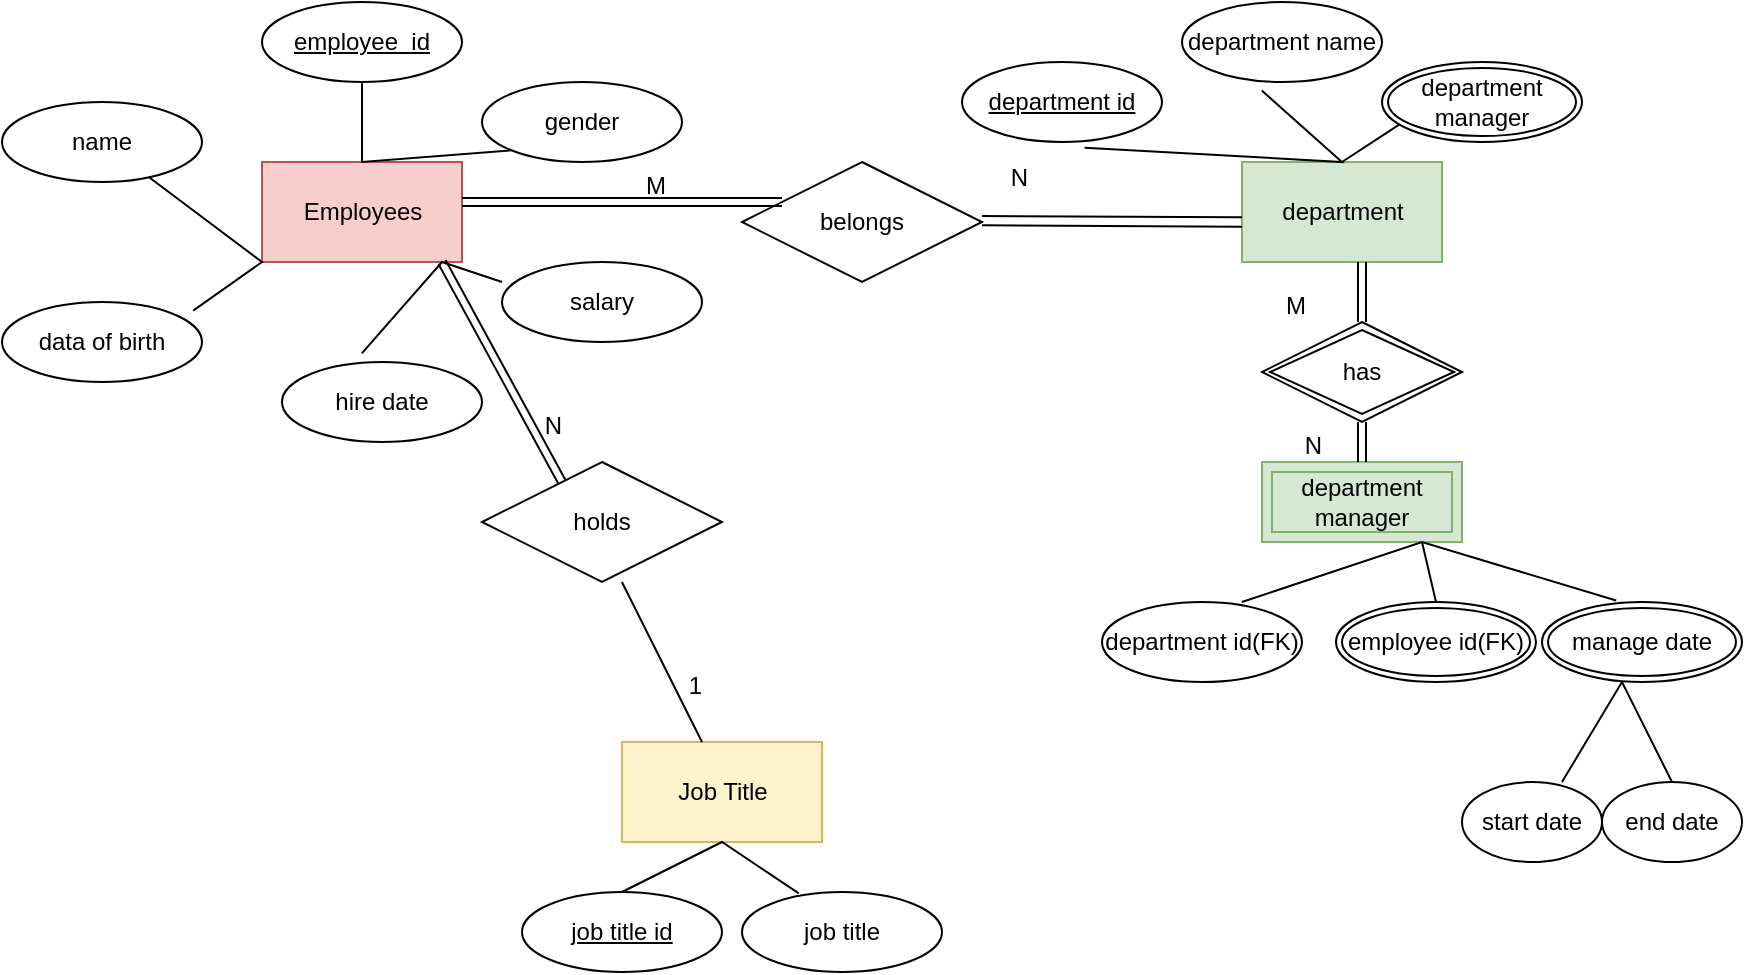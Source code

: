 <mxfile version="20.5.1" type="github" pages="4">
  <diagram id="iEm687ZYv6lGkOwfHv7a" name="Page-1 rough idea">
    <mxGraphModel dx="1875" dy="728" grid="1" gridSize="10" guides="1" tooltips="1" connect="1" arrows="1" fold="1" page="1" pageScale="1" pageWidth="827" pageHeight="1169" math="0" shadow="0">
      <root>
        <mxCell id="0" />
        <mxCell id="1" parent="0" />
        <mxCell id="lBpHbZnXz7kAu6OMODR0-1" value="Employees" style="html=1;dashed=0;whitespace=wrap;fillColor=#f8cecc;strokeColor=#b85450;" vertex="1" parent="1">
          <mxGeometry x="90" y="180" width="100" height="50" as="geometry" />
        </mxCell>
        <mxCell id="lBpHbZnXz7kAu6OMODR0-2" value="Job Title" style="html=1;dashed=0;whitespace=wrap;fillColor=#fff2cc;strokeColor=#d6b656;" vertex="1" parent="1">
          <mxGeometry x="270" y="470" width="100" height="50" as="geometry" />
        </mxCell>
        <mxCell id="lBpHbZnXz7kAu6OMODR0-3" value="department" style="html=1;dashed=0;whitespace=wrap;fillColor=#d5e8d4;strokeColor=#82b366;" vertex="1" parent="1">
          <mxGeometry x="580" y="180" width="100" height="50" as="geometry" />
        </mxCell>
        <mxCell id="lBpHbZnXz7kAu6OMODR0-7" value="employee&amp;nbsp; id" style="ellipse;whiteSpace=wrap;html=1;align=center;fontStyle=4;" vertex="1" parent="1">
          <mxGeometry x="90" y="100" width="100" height="40" as="geometry" />
        </mxCell>
        <mxCell id="lBpHbZnXz7kAu6OMODR0-8" value="data of birth" style="ellipse;whiteSpace=wrap;html=1;align=center;" vertex="1" parent="1">
          <mxGeometry x="-40" y="250" width="100" height="40" as="geometry" />
        </mxCell>
        <mxCell id="lBpHbZnXz7kAu6OMODR0-9" value="name" style="ellipse;whiteSpace=wrap;html=1;align=center;" vertex="1" parent="1">
          <mxGeometry x="-40" y="150" width="100" height="40" as="geometry" />
        </mxCell>
        <mxCell id="lBpHbZnXz7kAu6OMODR0-10" value="gender" style="ellipse;whiteSpace=wrap;html=1;align=center;" vertex="1" parent="1">
          <mxGeometry x="200" y="140" width="100" height="40" as="geometry" />
        </mxCell>
        <mxCell id="lBpHbZnXz7kAu6OMODR0-11" value="salary" style="ellipse;whiteSpace=wrap;html=1;align=center;" vertex="1" parent="1">
          <mxGeometry x="210" y="230" width="100" height="40" as="geometry" />
        </mxCell>
        <mxCell id="lBpHbZnXz7kAu6OMODR0-12" value="hire date" style="ellipse;whiteSpace=wrap;html=1;align=center;" vertex="1" parent="1">
          <mxGeometry x="100" y="280" width="100" height="40" as="geometry" />
        </mxCell>
        <mxCell id="lBpHbZnXz7kAu6OMODR0-13" value="" style="endArrow=none;html=1;rounded=0;exitX=0.5;exitY=1;exitDx=0;exitDy=0;entryX=0;entryY=1;entryDx=0;entryDy=0;" edge="1" parent="1" source="lBpHbZnXz7kAu6OMODR0-7" target="lBpHbZnXz7kAu6OMODR0-10">
          <mxGeometry relative="1" as="geometry">
            <mxPoint x="160" y="150" as="sourcePoint" />
            <mxPoint x="320" y="150" as="targetPoint" />
            <Array as="points">
              <mxPoint x="140" y="180" />
            </Array>
          </mxGeometry>
        </mxCell>
        <mxCell id="lBpHbZnXz7kAu6OMODR0-16" value="" style="endArrow=none;html=1;rounded=0;exitX=0.399;exitY=-0.107;exitDx=0;exitDy=0;exitPerimeter=0;" edge="1" parent="1" source="lBpHbZnXz7kAu6OMODR0-12">
          <mxGeometry relative="1" as="geometry">
            <mxPoint x="180" y="270" as="sourcePoint" />
            <mxPoint x="210" y="240" as="targetPoint" />
            <Array as="points">
              <mxPoint x="180" y="230" />
            </Array>
          </mxGeometry>
        </mxCell>
        <mxCell id="lBpHbZnXz7kAu6OMODR0-17" value="" style="endArrow=none;html=1;rounded=0;entryX=0.956;entryY=0.107;entryDx=0;entryDy=0;entryPerimeter=0;" edge="1" parent="1" source="lBpHbZnXz7kAu6OMODR0-9" target="lBpHbZnXz7kAu6OMODR0-8">
          <mxGeometry relative="1" as="geometry">
            <mxPoint x="160" y="150" as="sourcePoint" />
            <mxPoint x="320" y="150" as="targetPoint" />
            <Array as="points">
              <mxPoint x="90" y="230" />
            </Array>
          </mxGeometry>
        </mxCell>
        <mxCell id="lBpHbZnXz7kAu6OMODR0-20" value="holds" style="shape=rhombus;perimeter=rhombusPerimeter;whiteSpace=wrap;html=1;align=center;" vertex="1" parent="1">
          <mxGeometry x="200" y="330" width="120" height="60" as="geometry" />
        </mxCell>
        <mxCell id="lBpHbZnXz7kAu6OMODR0-23" value="" style="shape=link;html=1;rounded=0;" edge="1" parent="1">
          <mxGeometry relative="1" as="geometry">
            <mxPoint x="180" y="230" as="sourcePoint" />
            <mxPoint x="240" y="340" as="targetPoint" />
          </mxGeometry>
        </mxCell>
        <mxCell id="lBpHbZnXz7kAu6OMODR0-24" value="N" style="resizable=0;html=1;align=right;verticalAlign=bottom;" connectable="0" vertex="1" parent="lBpHbZnXz7kAu6OMODR0-23">
          <mxGeometry x="1" relative="1" as="geometry">
            <mxPoint y="-20" as="offset" />
          </mxGeometry>
        </mxCell>
        <mxCell id="lBpHbZnXz7kAu6OMODR0-25" value="" style="endArrow=none;html=1;rounded=0;exitX=0.583;exitY=1;exitDx=0;exitDy=0;exitPerimeter=0;" edge="1" parent="1" source="lBpHbZnXz7kAu6OMODR0-20">
          <mxGeometry relative="1" as="geometry">
            <mxPoint x="160" y="410" as="sourcePoint" />
            <mxPoint x="310" y="470" as="targetPoint" />
          </mxGeometry>
        </mxCell>
        <mxCell id="lBpHbZnXz7kAu6OMODR0-26" value="1" style="resizable=0;html=1;align=right;verticalAlign=bottom;" connectable="0" vertex="1" parent="lBpHbZnXz7kAu6OMODR0-25">
          <mxGeometry x="1" relative="1" as="geometry">
            <mxPoint y="-20" as="offset" />
          </mxGeometry>
        </mxCell>
        <mxCell id="lBpHbZnXz7kAu6OMODR0-27" value="job title id" style="ellipse;whiteSpace=wrap;html=1;align=center;fontStyle=4;" vertex="1" parent="1">
          <mxGeometry x="220" y="545" width="100" height="40" as="geometry" />
        </mxCell>
        <mxCell id="lBpHbZnXz7kAu6OMODR0-28" value="job title" style="ellipse;whiteSpace=wrap;html=1;align=center;" vertex="1" parent="1">
          <mxGeometry x="330" y="545" width="100" height="40" as="geometry" />
        </mxCell>
        <mxCell id="lBpHbZnXz7kAu6OMODR0-29" value="" style="endArrow=none;html=1;rounded=0;exitX=0.5;exitY=0;exitDx=0;exitDy=0;entryX=0.284;entryY=0.018;entryDx=0;entryDy=0;entryPerimeter=0;" edge="1" parent="1" source="lBpHbZnXz7kAu6OMODR0-27" target="lBpHbZnXz7kAu6OMODR0-28">
          <mxGeometry relative="1" as="geometry">
            <mxPoint x="280" y="530" as="sourcePoint" />
            <mxPoint x="350" y="540" as="targetPoint" />
            <Array as="points">
              <mxPoint x="320" y="520" />
            </Array>
          </mxGeometry>
        </mxCell>
        <mxCell id="lBpHbZnXz7kAu6OMODR0-30" value="department name" style="ellipse;whiteSpace=wrap;html=1;align=center;" vertex="1" parent="1">
          <mxGeometry x="550" y="100" width="100" height="40" as="geometry" />
        </mxCell>
        <mxCell id="lBpHbZnXz7kAu6OMODR0-31" value="department id" style="ellipse;whiteSpace=wrap;html=1;align=center;fontStyle=4;" vertex="1" parent="1">
          <mxGeometry x="440" y="130" width="100" height="40" as="geometry" />
        </mxCell>
        <mxCell id="lBpHbZnXz7kAu6OMODR0-33" value="department manager" style="shape=ext;margin=3;double=1;whiteSpace=wrap;html=1;align=center;fillColor=#d5e8d4;strokeColor=#82b366;" vertex="1" parent="1">
          <mxGeometry x="590" y="330" width="100" height="40" as="geometry" />
        </mxCell>
        <mxCell id="lBpHbZnXz7kAu6OMODR0-34" value="" style="endArrow=none;html=1;rounded=0;entryX=0.399;entryY=1.107;entryDx=0;entryDy=0;entryPerimeter=0;exitX=0.613;exitY=1.071;exitDx=0;exitDy=0;exitPerimeter=0;" edge="1" parent="1" source="lBpHbZnXz7kAu6OMODR0-31" target="lBpHbZnXz7kAu6OMODR0-30">
          <mxGeometry relative="1" as="geometry">
            <mxPoint x="340" y="260" as="sourcePoint" />
            <mxPoint x="500" y="260" as="targetPoint" />
            <Array as="points">
              <mxPoint x="630" y="180" />
            </Array>
          </mxGeometry>
        </mxCell>
        <mxCell id="lBpHbZnXz7kAu6OMODR0-35" value="" style="endArrow=none;html=1;rounded=0;entryX=-0.016;entryY=0.786;entryDx=0;entryDy=0;entryPerimeter=0;exitX=0.5;exitY=0;exitDx=0;exitDy=0;" edge="1" parent="1" source="lBpHbZnXz7kAu6OMODR0-3">
          <mxGeometry relative="1" as="geometry">
            <mxPoint x="630" y="170" as="sourcePoint" />
            <mxPoint x="658.4" y="161.44" as="targetPoint" />
          </mxGeometry>
        </mxCell>
        <mxCell id="lBpHbZnXz7kAu6OMODR0-38" value="department manager" style="ellipse;shape=doubleEllipse;margin=3;whiteSpace=wrap;html=1;align=center;" vertex="1" parent="1">
          <mxGeometry x="650" y="130" width="100" height="40" as="geometry" />
        </mxCell>
        <mxCell id="lBpHbZnXz7kAu6OMODR0-42" value="start date" style="ellipse;whiteSpace=wrap;html=1;align=center;" vertex="1" parent="1">
          <mxGeometry x="690" y="490" width="70" height="40" as="geometry" />
        </mxCell>
        <mxCell id="lBpHbZnXz7kAu6OMODR0-43" value="end date" style="ellipse;whiteSpace=wrap;html=1;align=center;" vertex="1" parent="1">
          <mxGeometry x="760" y="490" width="70" height="40" as="geometry" />
        </mxCell>
        <mxCell id="lBpHbZnXz7kAu6OMODR0-44" value="" style="endArrow=none;html=1;rounded=0;entryX=0.5;entryY=0;entryDx=0;entryDy=0;" edge="1" parent="1" target="lBpHbZnXz7kAu6OMODR0-43">
          <mxGeometry relative="1" as="geometry">
            <mxPoint x="740" y="490" as="sourcePoint" />
            <mxPoint x="730" y="330" as="targetPoint" />
            <Array as="points">
              <mxPoint x="770" y="440" />
            </Array>
          </mxGeometry>
        </mxCell>
        <mxCell id="lBpHbZnXz7kAu6OMODR0-49" value="" style="endArrow=none;html=1;rounded=0;exitX=0.6;exitY=0;exitDx=0;exitDy=0;exitPerimeter=0;entryX=0.401;entryY=-0.018;entryDx=0;entryDy=0;entryPerimeter=0;" edge="1" parent="1">
          <mxGeometry relative="1" as="geometry">
            <mxPoint x="580" y="400" as="sourcePoint" />
            <mxPoint x="767.1" y="399.28" as="targetPoint" />
            <Array as="points">
              <mxPoint x="670" y="370" />
            </Array>
          </mxGeometry>
        </mxCell>
        <mxCell id="lBpHbZnXz7kAu6OMODR0-50" value="" style="endArrow=none;html=1;rounded=0;entryX=0.5;entryY=0;entryDx=0;entryDy=0;" edge="1" parent="1">
          <mxGeometry relative="1" as="geometry">
            <mxPoint x="670" y="370" as="sourcePoint" />
            <mxPoint x="677" y="400" as="targetPoint" />
          </mxGeometry>
        </mxCell>
        <mxCell id="lBpHbZnXz7kAu6OMODR0-52" value="employee id(FK)" style="ellipse;shape=doubleEllipse;margin=3;whiteSpace=wrap;html=1;align=center;" vertex="1" parent="1">
          <mxGeometry x="627" y="400" width="100" height="40" as="geometry" />
        </mxCell>
        <mxCell id="lBpHbZnXz7kAu6OMODR0-53" value="manage date" style="ellipse;shape=doubleEllipse;margin=3;whiteSpace=wrap;html=1;align=center;" vertex="1" parent="1">
          <mxGeometry x="730" y="400" width="100" height="40" as="geometry" />
        </mxCell>
        <mxCell id="lBpHbZnXz7kAu6OMODR0-55" value="has" style="shape=rhombus;double=1;perimeter=rhombusPerimeter;whiteSpace=wrap;html=1;align=center;" vertex="1" parent="1">
          <mxGeometry x="590" y="260" width="100" height="50" as="geometry" />
        </mxCell>
        <mxCell id="lBpHbZnXz7kAu6OMODR0-56" value="" style="shape=link;html=1;rounded=0;" edge="1" parent="1" source="lBpHbZnXz7kAu6OMODR0-55">
          <mxGeometry relative="1" as="geometry">
            <mxPoint x="480" y="230" as="sourcePoint" />
            <mxPoint x="640" y="230" as="targetPoint" />
          </mxGeometry>
        </mxCell>
        <mxCell id="lBpHbZnXz7kAu6OMODR0-58" value="" style="shape=link;html=1;rounded=0;entryX=0.5;entryY=0;entryDx=0;entryDy=0;exitX=0.5;exitY=1;exitDx=0;exitDy=0;" edge="1" parent="1" source="lBpHbZnXz7kAu6OMODR0-55" target="lBpHbZnXz7kAu6OMODR0-33">
          <mxGeometry relative="1" as="geometry">
            <mxPoint x="450" y="300" as="sourcePoint" />
            <mxPoint x="610" y="300" as="targetPoint" />
          </mxGeometry>
        </mxCell>
        <mxCell id="lBpHbZnXz7kAu6OMODR0-60" value="N" style="resizable=0;html=1;align=right;verticalAlign=bottom;" connectable="0" vertex="1" parent="lBpHbZnXz7kAu6OMODR0-58">
          <mxGeometry x="1" relative="1" as="geometry">
            <mxPoint x="-20" as="offset" />
          </mxGeometry>
        </mxCell>
        <mxCell id="lBpHbZnXz7kAu6OMODR0-61" value="" style="resizable=0;html=1;align=right;verticalAlign=bottom;" connectable="0" vertex="1" parent="1">
          <mxGeometry x="319.943" y="459.886" as="geometry">
            <mxPoint x="293" y="-204" as="offset" />
          </mxGeometry>
        </mxCell>
        <mxCell id="lBpHbZnXz7kAu6OMODR0-63" value="department id(FK)" style="ellipse;whiteSpace=wrap;html=1;align=center;" vertex="1" parent="1">
          <mxGeometry x="510" y="400" width="100" height="40" as="geometry" />
        </mxCell>
        <mxCell id="lBpHbZnXz7kAu6OMODR0-64" value="belongs" style="shape=rhombus;perimeter=rhombusPerimeter;whiteSpace=wrap;html=1;align=center;" vertex="1" parent="1">
          <mxGeometry x="330" y="180" width="120" height="60" as="geometry" />
        </mxCell>
        <mxCell id="lBpHbZnXz7kAu6OMODR0-65" value="" style="shape=link;html=1;rounded=0;" edge="1" parent="1">
          <mxGeometry relative="1" as="geometry">
            <mxPoint x="190" y="200" as="sourcePoint" />
            <mxPoint x="350" y="200" as="targetPoint" />
          </mxGeometry>
        </mxCell>
        <mxCell id="lBpHbZnXz7kAu6OMODR0-66" value="M" style="resizable=0;html=1;align=left;verticalAlign=bottom;" connectable="0" vertex="1" parent="lBpHbZnXz7kAu6OMODR0-65">
          <mxGeometry x="-1" relative="1" as="geometry">
            <mxPoint x="90" as="offset" />
          </mxGeometry>
        </mxCell>
        <mxCell id="lBpHbZnXz7kAu6OMODR0-68" value="" style="shape=link;html=1;rounded=0;width=-4.667;" edge="1" parent="1">
          <mxGeometry relative="1" as="geometry">
            <mxPoint x="450" y="209.33" as="sourcePoint" />
            <mxPoint x="580" y="210" as="targetPoint" />
          </mxGeometry>
        </mxCell>
        <mxCell id="lBpHbZnXz7kAu6OMODR0-72" value="M" style="resizable=0;html=1;align=left;verticalAlign=bottom;" connectable="0" vertex="1" parent="1">
          <mxGeometry x="600" y="260" as="geometry" />
        </mxCell>
        <mxCell id="lBpHbZnXz7kAu6OMODR0-74" value="N" style="resizable=0;html=1;align=right;verticalAlign=bottom;" connectable="0" vertex="1" parent="1">
          <mxGeometry x="630" y="340" as="geometry">
            <mxPoint x="-157" y="-144" as="offset" />
          </mxGeometry>
        </mxCell>
      </root>
    </mxGraphModel>
  </diagram>
  <diagram name="Page-2 additional info" id="P0ctim7xnik94OAXuFRy">
    <mxGraphModel dx="925" dy="642" grid="1" gridSize="10" guides="1" tooltips="1" connect="1" arrows="1" fold="1" page="1" pageScale="1" pageWidth="827" pageHeight="1169" math="0" shadow="0">
      <root>
        <mxCell id="dlVddrBshb_oraQNSmJ4-0" />
        <mxCell id="dlVddrBshb_oraQNSmJ4-1" parent="dlVddrBshb_oraQNSmJ4-0" />
        <mxCell id="dlVddrBshb_oraQNSmJ4-2" value="Employees" style="html=1;dashed=0;whitespace=wrap;fillColor=#f8cecc;strokeColor=#b85450;" vertex="1" parent="dlVddrBshb_oraQNSmJ4-1">
          <mxGeometry x="90" y="180" width="100" height="50" as="geometry" />
        </mxCell>
        <mxCell id="dlVddrBshb_oraQNSmJ4-3" value="Job Title" style="html=1;dashed=0;whitespace=wrap;fillColor=#fff2cc;strokeColor=#d6b656;" vertex="1" parent="dlVddrBshb_oraQNSmJ4-1">
          <mxGeometry x="90" y="420" width="100" height="50" as="geometry" />
        </mxCell>
        <mxCell id="dlVddrBshb_oraQNSmJ4-4" value="department" style="html=1;dashed=0;whitespace=wrap;fillColor=#d5e8d4;strokeColor=#82b366;" vertex="1" parent="dlVddrBshb_oraQNSmJ4-1">
          <mxGeometry x="580" y="180" width="100" height="50" as="geometry" />
        </mxCell>
        <mxCell id="dlVddrBshb_oraQNSmJ4-5" value="employee id" style="ellipse;whiteSpace=wrap;html=1;align=center;fontStyle=4;" vertex="1" parent="dlVddrBshb_oraQNSmJ4-1">
          <mxGeometry x="90" y="100" width="100" height="40" as="geometry" />
        </mxCell>
        <mxCell id="dlVddrBshb_oraQNSmJ4-6" value="data of birth" style="ellipse;whiteSpace=wrap;html=1;align=center;" vertex="1" parent="dlVddrBshb_oraQNSmJ4-1">
          <mxGeometry y="240" width="100" height="40" as="geometry" />
        </mxCell>
        <mxCell id="dlVddrBshb_oraQNSmJ4-7" value="name" style="ellipse;whiteSpace=wrap;html=1;align=center;" vertex="1" parent="dlVddrBshb_oraQNSmJ4-1">
          <mxGeometry y="130" width="100" height="40" as="geometry" />
        </mxCell>
        <mxCell id="dlVddrBshb_oraQNSmJ4-8" value="gender" style="ellipse;whiteSpace=wrap;html=1;align=center;" vertex="1" parent="dlVddrBshb_oraQNSmJ4-1">
          <mxGeometry x="200" y="140" width="100" height="40" as="geometry" />
        </mxCell>
        <mxCell id="dlVddrBshb_oraQNSmJ4-9" value="salary records id(FK)" style="ellipse;whiteSpace=wrap;html=1;align=center;fillColor=#dae8fc;strokeColor=#6c8ebf;" vertex="1" parent="dlVddrBshb_oraQNSmJ4-1">
          <mxGeometry x="150" y="260" width="90" height="40" as="geometry" />
        </mxCell>
        <mxCell id="dlVddrBshb_oraQNSmJ4-10" value="hire date" style="ellipse;whiteSpace=wrap;html=1;align=center;" vertex="1" parent="dlVddrBshb_oraQNSmJ4-1">
          <mxGeometry y="300" width="100" height="40" as="geometry" />
        </mxCell>
        <mxCell id="dlVddrBshb_oraQNSmJ4-11" value="" style="endArrow=none;html=1;rounded=0;exitX=0.5;exitY=1;exitDx=0;exitDy=0;entryX=0;entryY=1;entryDx=0;entryDy=0;" edge="1" parent="dlVddrBshb_oraQNSmJ4-1" source="dlVddrBshb_oraQNSmJ4-5" target="dlVddrBshb_oraQNSmJ4-8">
          <mxGeometry relative="1" as="geometry">
            <mxPoint x="160" y="150" as="sourcePoint" />
            <mxPoint x="320" y="150" as="targetPoint" />
            <Array as="points">
              <mxPoint x="140" y="180" />
            </Array>
          </mxGeometry>
        </mxCell>
        <mxCell id="dlVddrBshb_oraQNSmJ4-13" value="" style="endArrow=none;html=1;rounded=0;entryX=0.656;entryY=0.009;entryDx=0;entryDy=0;entryPerimeter=0;" edge="1" parent="dlVddrBshb_oraQNSmJ4-1" source="dlVddrBshb_oraQNSmJ4-7" target="dlVddrBshb_oraQNSmJ4-6">
          <mxGeometry relative="1" as="geometry">
            <mxPoint x="160" y="150" as="sourcePoint" />
            <mxPoint x="320" y="150" as="targetPoint" />
            <Array as="points">
              <mxPoint x="90" y="230" />
            </Array>
          </mxGeometry>
        </mxCell>
        <mxCell id="dlVddrBshb_oraQNSmJ4-14" value="holds" style="shape=rhombus;perimeter=rhombusPerimeter;whiteSpace=wrap;html=1;align=center;" vertex="1" parent="dlVddrBshb_oraQNSmJ4-1">
          <mxGeometry x="80" y="320" width="120" height="60" as="geometry" />
        </mxCell>
        <mxCell id="dlVddrBshb_oraQNSmJ4-15" value="" style="shape=link;html=1;rounded=0;" edge="1" parent="dlVddrBshb_oraQNSmJ4-1">
          <mxGeometry relative="1" as="geometry">
            <mxPoint x="138.82" y="230" as="sourcePoint" />
            <mxPoint x="139" y="320" as="targetPoint" />
          </mxGeometry>
        </mxCell>
        <mxCell id="dlVddrBshb_oraQNSmJ4-16" value="N" style="resizable=0;html=1;align=right;verticalAlign=bottom;" connectable="0" vertex="1" parent="dlVddrBshb_oraQNSmJ4-15">
          <mxGeometry x="1" relative="1" as="geometry">
            <mxPoint x="-9" y="-20" as="offset" />
          </mxGeometry>
        </mxCell>
        <mxCell id="dlVddrBshb_oraQNSmJ4-17" value="" style="endArrow=none;html=1;rounded=0;" edge="1" parent="dlVddrBshb_oraQNSmJ4-1">
          <mxGeometry relative="1" as="geometry">
            <mxPoint x="138.82" y="380" as="sourcePoint" />
            <mxPoint x="138.82" y="420" as="targetPoint" />
          </mxGeometry>
        </mxCell>
        <mxCell id="dlVddrBshb_oraQNSmJ4-18" value="1" style="resizable=0;html=1;align=right;verticalAlign=bottom;" connectable="0" vertex="1" parent="dlVddrBshb_oraQNSmJ4-17">
          <mxGeometry x="1" relative="1" as="geometry">
            <mxPoint x="-9" y="-20" as="offset" />
          </mxGeometry>
        </mxCell>
        <mxCell id="dlVddrBshb_oraQNSmJ4-19" value="job title id" style="ellipse;whiteSpace=wrap;html=1;align=center;fontStyle=4;" vertex="1" parent="dlVddrBshb_oraQNSmJ4-1">
          <mxGeometry x="30" y="505" width="100" height="40" as="geometry" />
        </mxCell>
        <mxCell id="dlVddrBshb_oraQNSmJ4-20" value="job title" style="ellipse;whiteSpace=wrap;html=1;align=center;" vertex="1" parent="dlVddrBshb_oraQNSmJ4-1">
          <mxGeometry x="160" y="520" width="100" height="40" as="geometry" />
        </mxCell>
        <mxCell id="dlVddrBshb_oraQNSmJ4-21" value="" style="endArrow=none;html=1;rounded=0;exitX=0.5;exitY=0;exitDx=0;exitDy=0;entryX=0.284;entryY=0.018;entryDx=0;entryDy=0;entryPerimeter=0;" edge="1" parent="dlVddrBshb_oraQNSmJ4-1" source="dlVddrBshb_oraQNSmJ4-19" target="dlVddrBshb_oraQNSmJ4-20">
          <mxGeometry relative="1" as="geometry">
            <mxPoint x="280" y="530" as="sourcePoint" />
            <mxPoint x="350" y="540" as="targetPoint" />
            <Array as="points">
              <mxPoint x="140" y="470" />
            </Array>
          </mxGeometry>
        </mxCell>
        <mxCell id="dlVddrBshb_oraQNSmJ4-22" value="department name" style="ellipse;whiteSpace=wrap;html=1;align=center;" vertex="1" parent="dlVddrBshb_oraQNSmJ4-1">
          <mxGeometry x="550" y="100" width="100" height="40" as="geometry" />
        </mxCell>
        <mxCell id="dlVddrBshb_oraQNSmJ4-23" value="department id" style="ellipse;whiteSpace=wrap;html=1;align=center;fontStyle=4;" vertex="1" parent="dlVddrBshb_oraQNSmJ4-1">
          <mxGeometry x="440" y="130" width="100" height="40" as="geometry" />
        </mxCell>
        <mxCell id="dlVddrBshb_oraQNSmJ4-24" value="department manager" style="shape=ext;margin=3;double=1;whiteSpace=wrap;html=1;align=center;fillColor=#e1d5e7;strokeColor=#9673a6;" vertex="1" parent="dlVddrBshb_oraQNSmJ4-1">
          <mxGeometry x="590" y="330" width="100" height="40" as="geometry" />
        </mxCell>
        <mxCell id="dlVddrBshb_oraQNSmJ4-25" value="" style="endArrow=none;html=1;rounded=0;entryX=0.399;entryY=1.107;entryDx=0;entryDy=0;entryPerimeter=0;exitX=0.613;exitY=1.071;exitDx=0;exitDy=0;exitPerimeter=0;" edge="1" parent="dlVddrBshb_oraQNSmJ4-1" source="dlVddrBshb_oraQNSmJ4-23" target="dlVddrBshb_oraQNSmJ4-22">
          <mxGeometry relative="1" as="geometry">
            <mxPoint x="340" y="260" as="sourcePoint" />
            <mxPoint x="500" y="260" as="targetPoint" />
            <Array as="points">
              <mxPoint x="630" y="180" />
            </Array>
          </mxGeometry>
        </mxCell>
        <mxCell id="dlVddrBshb_oraQNSmJ4-26" value="" style="endArrow=none;html=1;rounded=0;entryX=-0.016;entryY=0.786;entryDx=0;entryDy=0;entryPerimeter=0;exitX=0.5;exitY=0;exitDx=0;exitDy=0;" edge="1" parent="dlVddrBshb_oraQNSmJ4-1" source="dlVddrBshb_oraQNSmJ4-4">
          <mxGeometry relative="1" as="geometry">
            <mxPoint x="630" y="170" as="sourcePoint" />
            <mxPoint x="658.4" y="161.44" as="targetPoint" />
          </mxGeometry>
        </mxCell>
        <mxCell id="dlVddrBshb_oraQNSmJ4-27" value="department manager" style="ellipse;shape=doubleEllipse;margin=3;whiteSpace=wrap;html=1;align=center;" vertex="1" parent="dlVddrBshb_oraQNSmJ4-1">
          <mxGeometry x="650" y="130" width="100" height="40" as="geometry" />
        </mxCell>
        <mxCell id="dlVddrBshb_oraQNSmJ4-28" value="start date" style="ellipse;whiteSpace=wrap;html=1;align=center;" vertex="1" parent="dlVddrBshb_oraQNSmJ4-1">
          <mxGeometry x="690" y="490" width="70" height="40" as="geometry" />
        </mxCell>
        <mxCell id="dlVddrBshb_oraQNSmJ4-29" value="end date" style="ellipse;whiteSpace=wrap;html=1;align=center;" vertex="1" parent="dlVddrBshb_oraQNSmJ4-1">
          <mxGeometry x="760" y="490" width="70" height="40" as="geometry" />
        </mxCell>
        <mxCell id="dlVddrBshb_oraQNSmJ4-30" value="" style="endArrow=none;html=1;rounded=0;entryX=0.5;entryY=0;entryDx=0;entryDy=0;" edge="1" parent="dlVddrBshb_oraQNSmJ4-1" target="dlVddrBshb_oraQNSmJ4-29">
          <mxGeometry relative="1" as="geometry">
            <mxPoint x="740" y="490" as="sourcePoint" />
            <mxPoint x="730" y="330" as="targetPoint" />
            <Array as="points">
              <mxPoint x="770" y="440" />
            </Array>
          </mxGeometry>
        </mxCell>
        <mxCell id="dlVddrBshb_oraQNSmJ4-31" value="" style="endArrow=none;html=1;rounded=0;exitX=0.6;exitY=0;exitDx=0;exitDy=0;exitPerimeter=0;entryX=0.401;entryY=-0.018;entryDx=0;entryDy=0;entryPerimeter=0;" edge="1" parent="dlVddrBshb_oraQNSmJ4-1">
          <mxGeometry relative="1" as="geometry">
            <mxPoint x="580" y="400" as="sourcePoint" />
            <mxPoint x="767.1" y="399.28" as="targetPoint" />
            <Array as="points">
              <mxPoint x="670" y="370" />
            </Array>
          </mxGeometry>
        </mxCell>
        <mxCell id="dlVddrBshb_oraQNSmJ4-32" value="" style="endArrow=none;html=1;rounded=0;entryX=0.5;entryY=0;entryDx=0;entryDy=0;" edge="1" parent="dlVddrBshb_oraQNSmJ4-1">
          <mxGeometry relative="1" as="geometry">
            <mxPoint x="670" y="370" as="sourcePoint" />
            <mxPoint x="677" y="400" as="targetPoint" />
          </mxGeometry>
        </mxCell>
        <mxCell id="dlVddrBshb_oraQNSmJ4-33" value="employee id(FK)" style="ellipse;shape=doubleEllipse;margin=3;whiteSpace=wrap;html=1;align=center;fillColor=#f8cecc;strokeColor=#b85450;" vertex="1" parent="dlVddrBshb_oraQNSmJ4-1">
          <mxGeometry x="627" y="400" width="100" height="40" as="geometry" />
        </mxCell>
        <mxCell id="dlVddrBshb_oraQNSmJ4-34" value="manage date" style="ellipse;shape=doubleEllipse;margin=3;whiteSpace=wrap;html=1;align=center;" vertex="1" parent="dlVddrBshb_oraQNSmJ4-1">
          <mxGeometry x="730" y="400" width="100" height="40" as="geometry" />
        </mxCell>
        <mxCell id="dlVddrBshb_oraQNSmJ4-35" value="manage" style="shape=rhombus;double=1;perimeter=rhombusPerimeter;whiteSpace=wrap;html=1;align=center;" vertex="1" parent="dlVddrBshb_oraQNSmJ4-1">
          <mxGeometry x="590" y="260" width="100" height="50" as="geometry" />
        </mxCell>
        <mxCell id="dlVddrBshb_oraQNSmJ4-36" value="" style="shape=link;html=1;rounded=0;" edge="1" parent="dlVddrBshb_oraQNSmJ4-1" source="dlVddrBshb_oraQNSmJ4-35">
          <mxGeometry relative="1" as="geometry">
            <mxPoint x="480" y="230" as="sourcePoint" />
            <mxPoint x="640" y="230" as="targetPoint" />
          </mxGeometry>
        </mxCell>
        <mxCell id="dlVddrBshb_oraQNSmJ4-37" value="" style="shape=link;html=1;rounded=0;entryX=0.5;entryY=0;entryDx=0;entryDy=0;exitX=0.5;exitY=1;exitDx=0;exitDy=0;" edge="1" parent="dlVddrBshb_oraQNSmJ4-1" source="dlVddrBshb_oraQNSmJ4-35" target="dlVddrBshb_oraQNSmJ4-24">
          <mxGeometry relative="1" as="geometry">
            <mxPoint x="450" y="300" as="sourcePoint" />
            <mxPoint x="610" y="300" as="targetPoint" />
          </mxGeometry>
        </mxCell>
        <mxCell id="dlVddrBshb_oraQNSmJ4-38" value="N" style="resizable=0;html=1;align=right;verticalAlign=bottom;" connectable="0" vertex="1" parent="dlVddrBshb_oraQNSmJ4-37">
          <mxGeometry x="1" relative="1" as="geometry">
            <mxPoint x="-20" as="offset" />
          </mxGeometry>
        </mxCell>
        <mxCell id="dlVddrBshb_oraQNSmJ4-39" value="" style="resizable=0;html=1;align=right;verticalAlign=bottom;" connectable="0" vertex="1" parent="dlVddrBshb_oraQNSmJ4-1">
          <mxGeometry x="319.943" y="459.886" as="geometry">
            <mxPoint x="293" y="-204" as="offset" />
          </mxGeometry>
        </mxCell>
        <mxCell id="dlVddrBshb_oraQNSmJ4-40" value="department id(FK)" style="ellipse;whiteSpace=wrap;html=1;align=center;fillColor=#d5e8d4;strokeColor=#82b366;" vertex="1" parent="dlVddrBshb_oraQNSmJ4-1">
          <mxGeometry x="510" y="400" width="100" height="40" as="geometry" />
        </mxCell>
        <mxCell id="dlVddrBshb_oraQNSmJ4-41" value="belongs" style="shape=rhombus;perimeter=rhombusPerimeter;whiteSpace=wrap;html=1;align=center;" vertex="1" parent="dlVddrBshb_oraQNSmJ4-1">
          <mxGeometry x="330" y="175" width="120" height="60" as="geometry" />
        </mxCell>
        <mxCell id="dlVddrBshb_oraQNSmJ4-42" value="" style="shape=link;html=1;rounded=0;" edge="1" parent="dlVddrBshb_oraQNSmJ4-1">
          <mxGeometry relative="1" as="geometry">
            <mxPoint x="190" y="200" as="sourcePoint" />
            <mxPoint x="350" y="200" as="targetPoint" />
          </mxGeometry>
        </mxCell>
        <mxCell id="dlVddrBshb_oraQNSmJ4-43" value="M" style="resizable=0;html=1;align=left;verticalAlign=bottom;" connectable="0" vertex="1" parent="dlVddrBshb_oraQNSmJ4-42">
          <mxGeometry x="-1" relative="1" as="geometry">
            <mxPoint x="90" as="offset" />
          </mxGeometry>
        </mxCell>
        <mxCell id="dlVddrBshb_oraQNSmJ4-44" value="" style="shape=link;html=1;rounded=0;width=-4.667;" edge="1" parent="dlVddrBshb_oraQNSmJ4-1">
          <mxGeometry relative="1" as="geometry">
            <mxPoint x="450" y="209.33" as="sourcePoint" />
            <mxPoint x="580" y="210" as="targetPoint" />
          </mxGeometry>
        </mxCell>
        <mxCell id="dlVddrBshb_oraQNSmJ4-45" value="M" style="resizable=0;html=1;align=left;verticalAlign=bottom;" connectable="0" vertex="1" parent="dlVddrBshb_oraQNSmJ4-1">
          <mxGeometry x="600" y="260" as="geometry" />
        </mxCell>
        <mxCell id="dlVddrBshb_oraQNSmJ4-46" value="N" style="resizable=0;html=1;align=right;verticalAlign=bottom;" connectable="0" vertex="1" parent="dlVddrBshb_oraQNSmJ4-1">
          <mxGeometry x="630" y="340" as="geometry">
            <mxPoint x="-157" y="-144" as="offset" />
          </mxGeometry>
        </mxCell>
        <mxCell id="sJaKnoaI-a9Dt-7xe7RD-0" value="" style="endArrow=none;html=1;rounded=0;exitX=0.425;exitY=0.006;exitDx=0;exitDy=0;exitPerimeter=0;" edge="1" parent="dlVddrBshb_oraQNSmJ4-1" source="dlVddrBshb_oraQNSmJ4-41" target="sJaKnoaI-a9Dt-7xe7RD-1">
          <mxGeometry relative="1" as="geometry">
            <mxPoint x="380" y="170" as="sourcePoint" />
            <mxPoint x="340" y="30" as="targetPoint" />
          </mxGeometry>
        </mxCell>
        <mxCell id="sJaKnoaI-a9Dt-7xe7RD-1" value="department id(FK)??" style="ellipse;shape=doubleEllipse;margin=3;whiteSpace=wrap;html=1;align=center;fillColor=#dae8fc;strokeColor=#6c8ebf;" vertex="1" parent="dlVddrBshb_oraQNSmJ4-1">
          <mxGeometry x="279" y="60.0" width="100" height="40" as="geometry" />
        </mxCell>
        <mxCell id="sJaKnoaI-a9Dt-7xe7RD-2" value="salary amount" style="ellipse;whiteSpace=wrap;html=1;align=center;" vertex="1" parent="dlVddrBshb_oraQNSmJ4-1">
          <mxGeometry x="230" y="450" width="100" height="40" as="geometry" />
        </mxCell>
        <mxCell id="sJaKnoaI-a9Dt-7xe7RD-3" value="department belonging&lt;br&gt;date" style="ellipse;shape=doubleEllipse;margin=3;whiteSpace=wrap;html=1;align=center;fillColor=#dae8fc;strokeColor=#6c8ebf;" vertex="1" parent="dlVddrBshb_oraQNSmJ4-1">
          <mxGeometry x="390" y="70" width="100" height="50" as="geometry" />
        </mxCell>
        <mxCell id="sJaKnoaI-a9Dt-7xe7RD-4" value="start date" style="ellipse;whiteSpace=wrap;html=1;align=center;fillColor=#dae8fc;strokeColor=#6c8ebf;" vertex="1" parent="dlVddrBshb_oraQNSmJ4-1">
          <mxGeometry x="475" y="20" width="70" height="40" as="geometry" />
        </mxCell>
        <mxCell id="sJaKnoaI-a9Dt-7xe7RD-5" value="end date" style="ellipse;whiteSpace=wrap;html=1;align=center;fillColor=#dae8fc;strokeColor=#6c8ebf;" vertex="1" parent="dlVddrBshb_oraQNSmJ4-1">
          <mxGeometry x="405" y="10" width="70" height="40" as="geometry" />
        </mxCell>
        <mxCell id="sJaKnoaI-a9Dt-7xe7RD-8" value="" style="endArrow=none;html=1;rounded=0;exitX=0;exitY=1;exitDx=0;exitDy=0;entryX=0;entryY=1;entryDx=0;entryDy=0;" edge="1" parent="dlVddrBshb_oraQNSmJ4-1" source="sJaKnoaI-a9Dt-7xe7RD-5" target="sJaKnoaI-a9Dt-7xe7RD-4">
          <mxGeometry relative="1" as="geometry">
            <mxPoint x="279" y="320" as="sourcePoint" />
            <mxPoint x="439" y="320" as="targetPoint" />
            <Array as="points">
              <mxPoint x="439" y="70" />
            </Array>
          </mxGeometry>
        </mxCell>
        <mxCell id="sJaKnoaI-a9Dt-7xe7RD-9" value="" style="endArrow=none;html=1;rounded=0;entryX=0.38;entryY=1.053;entryDx=0;entryDy=0;entryPerimeter=0;" edge="1" parent="dlVddrBshb_oraQNSmJ4-1" target="sJaKnoaI-a9Dt-7xe7RD-3">
          <mxGeometry relative="1" as="geometry">
            <mxPoint x="380" y="180" as="sourcePoint" />
            <mxPoint x="450" y="300" as="targetPoint" />
          </mxGeometry>
        </mxCell>
        <mxCell id="laxWSI8TvPNK2Arj5vpC-3" style="edgeStyle=orthogonalEdgeStyle;rounded=0;orthogonalLoop=1;jettySize=auto;html=1;exitX=0.5;exitY=1;exitDx=0;exitDy=0;" edge="1" parent="dlVddrBshb_oraQNSmJ4-1" source="dlVddrBshb_oraQNSmJ4-3" target="dlVddrBshb_oraQNSmJ4-3">
          <mxGeometry relative="1" as="geometry" />
        </mxCell>
        <mxCell id="laxWSI8TvPNK2Arj5vpC-4" value="" style="endArrow=none;html=1;rounded=0;exitX=1;exitY=0;exitDx=0;exitDy=0;" edge="1" parent="dlVddrBshb_oraQNSmJ4-1" source="dlVddrBshb_oraQNSmJ4-10">
          <mxGeometry relative="1" as="geometry">
            <mxPoint x="290" y="340" as="sourcePoint" />
            <mxPoint x="180" y="260" as="targetPoint" />
            <Array as="points">
              <mxPoint x="140" y="230" />
            </Array>
          </mxGeometry>
        </mxCell>
        <mxCell id="laxWSI8TvPNK2Arj5vpC-8" value="reason id" style="ellipse;whiteSpace=wrap;html=1;align=center;" vertex="1" parent="dlVddrBshb_oraQNSmJ4-1">
          <mxGeometry x="269.94" y="490" width="100" height="40" as="geometry" />
        </mxCell>
        <mxCell id="laxWSI8TvPNK2Arj5vpC-9" value="reason" style="ellipse;whiteSpace=wrap;html=1;align=center;" vertex="1" parent="dlVddrBshb_oraQNSmJ4-1">
          <mxGeometry x="360" y="510" width="90" height="30" as="geometry" />
        </mxCell>
        <mxCell id="laxWSI8TvPNK2Arj5vpC-13" value="saraly date" style="ellipse;whiteSpace=wrap;html=1;align=center;" vertex="1" parent="dlVddrBshb_oraQNSmJ4-1">
          <mxGeometry x="450" y="500" width="90" height="30" as="geometry" />
        </mxCell>
        <mxCell id="laxWSI8TvPNK2Arj5vpC-14" value="start date" style="ellipse;whiteSpace=wrap;html=1;align=center;" vertex="1" parent="dlVddrBshb_oraQNSmJ4-1">
          <mxGeometry x="455" y="560" width="70" height="40" as="geometry" />
        </mxCell>
        <mxCell id="laxWSI8TvPNK2Arj5vpC-15" value="end date" style="ellipse;whiteSpace=wrap;html=1;align=center;" vertex="1" parent="dlVddrBshb_oraQNSmJ4-1">
          <mxGeometry x="525" y="560" width="70" height="40" as="geometry" />
        </mxCell>
        <mxCell id="laxWSI8TvPNK2Arj5vpC-16" value="" style="endArrow=none;html=1;rounded=0;entryX=0;entryY=0;entryDx=0;entryDy=0;" edge="1" parent="dlVddrBshb_oraQNSmJ4-1" target="laxWSI8TvPNK2Arj5vpC-13">
          <mxGeometry relative="1" as="geometry">
            <mxPoint x="410" y="510" as="sourcePoint" />
            <mxPoint x="450" y="340" as="targetPoint" />
            <Array as="points">
              <mxPoint x="390" y="460" />
            </Array>
          </mxGeometry>
        </mxCell>
        <mxCell id="laxWSI8TvPNK2Arj5vpC-19" value="" style="endArrow=none;html=1;rounded=0;exitX=0.618;exitY=-0.15;exitDx=0;exitDy=0;exitPerimeter=0;" edge="1" parent="dlVddrBshb_oraQNSmJ4-1" source="laxWSI8TvPNK2Arj5vpC-14">
          <mxGeometry relative="1" as="geometry">
            <mxPoint x="290" y="340" as="sourcePoint" />
            <mxPoint x="540" y="558" as="targetPoint" />
            <Array as="points">
              <mxPoint x="510" y="530" />
            </Array>
          </mxGeometry>
        </mxCell>
        <mxCell id="laxWSI8TvPNK2Arj5vpC-20" value="" style="endArrow=none;html=1;rounded=0;exitX=1;exitY=1;exitDx=0;exitDy=0;startArrow=none;" edge="1" parent="dlVddrBshb_oraQNSmJ4-1" source="laxWSI8TvPNK2Arj5vpC-35">
          <mxGeometry relative="1" as="geometry">
            <mxPoint x="290" y="340" as="sourcePoint" />
            <mxPoint x="340" y="490" as="targetPoint" />
            <Array as="points">
              <mxPoint x="390" y="460" />
            </Array>
          </mxGeometry>
        </mxCell>
        <mxCell id="laxWSI8TvPNK2Arj5vpC-29" value="saraly records id" style="ellipse;whiteSpace=wrap;html=1;align=center;fontStyle=4;" vertex="1" parent="dlVddrBshb_oraQNSmJ4-1">
          <mxGeometry x="475" y="450" width="100" height="40" as="geometry" />
        </mxCell>
        <mxCell id="laxWSI8TvPNK2Arj5vpC-30" value="" style="endArrow=none;html=1;rounded=0;entryX=0;entryY=0.5;entryDx=0;entryDy=0;" edge="1" parent="dlVddrBshb_oraQNSmJ4-1" target="laxWSI8TvPNK2Arj5vpC-29">
          <mxGeometry relative="1" as="geometry">
            <mxPoint x="390" y="460" as="sourcePoint" />
            <mxPoint x="450" y="350" as="targetPoint" />
          </mxGeometry>
        </mxCell>
        <mxCell id="laxWSI8TvPNK2Arj5vpC-31" value="employee id(FK)" style="ellipse;whiteSpace=wrap;html=1;align=center;fillColor=#f8cecc;strokeColor=#b85450;" vertex="1" parent="dlVddrBshb_oraQNSmJ4-1">
          <mxGeometry x="250" y="400" width="100" height="40" as="geometry" />
        </mxCell>
        <mxCell id="laxWSI8TvPNK2Arj5vpC-32" value="" style="endArrow=none;html=1;rounded=0;entryX=0;entryY=0.25;entryDx=0;entryDy=0;exitX=1;exitY=1;exitDx=0;exitDy=0;" edge="1" parent="dlVddrBshb_oraQNSmJ4-1" source="laxWSI8TvPNK2Arj5vpC-31">
          <mxGeometry relative="1" as="geometry">
            <mxPoint x="290" y="350" as="sourcePoint" />
            <mxPoint x="360" y="429.89" as="targetPoint" />
          </mxGeometry>
        </mxCell>
        <mxCell id="laxWSI8TvPNK2Arj5vpC-33" value="employee&#39;s department records" style="ellipse;shape=cloud;whiteSpace=wrap;html=1;align=center;" vertex="1" parent="dlVddrBshb_oraQNSmJ4-1">
          <mxGeometry x="230" width="100" height="60" as="geometry" />
        </mxCell>
        <mxCell id="laxWSI8TvPNK2Arj5vpC-35" value="&lt;meta charset=&quot;utf-8&quot;&gt;&lt;span style=&quot;color: rgb(0, 0, 0); font-family: Helvetica; font-size: 12px; font-style: normal; font-variant-ligatures: normal; font-variant-caps: normal; font-weight: 400; letter-spacing: normal; orphans: 2; text-align: center; text-indent: 0px; text-transform: none; widows: 2; word-spacing: 0px; -webkit-text-stroke-width: 0px; background-color: rgb(248, 249, 250); text-decoration-thickness: initial; text-decoration-style: initial; text-decoration-color: initial; float: none; display: inline !important;&quot;&gt;Saraly records&lt;/span&gt;" style="shape=ext;margin=3;double=1;whiteSpace=wrap;html=1;align=center;fillColor=#dae8fc;strokeColor=#6c8ebf;" vertex="1" parent="dlVddrBshb_oraQNSmJ4-1">
          <mxGeometry x="364" y="420" width="100" height="40" as="geometry" />
        </mxCell>
        <mxCell id="laxWSI8TvPNK2Arj5vpC-36" value="" style="endArrow=none;html=1;rounded=0;exitX=1;exitY=1;exitDx=0;exitDy=0;" edge="1" parent="dlVddrBshb_oraQNSmJ4-1" source="sJaKnoaI-a9Dt-7xe7RD-2" target="laxWSI8TvPNK2Arj5vpC-35">
          <mxGeometry relative="1" as="geometry">
            <mxPoint x="315.146" y="484.226" as="sourcePoint" />
            <mxPoint x="340" y="490" as="targetPoint" />
            <Array as="points" />
          </mxGeometry>
        </mxCell>
        <mxCell id="laxWSI8TvPNK2Arj5vpC-37" value="has" style="shape=rhombus;double=1;perimeter=rhombusPerimeter;whiteSpace=wrap;html=1;align=center;" vertex="1" parent="dlVddrBshb_oraQNSmJ4-1">
          <mxGeometry x="285" y="320" width="120" height="60" as="geometry" />
        </mxCell>
        <mxCell id="Iu1L9dFNim00cG-g0nPz-0" value="sir name" style="ellipse;whiteSpace=wrap;html=1;align=center;" vertex="1" parent="dlVddrBshb_oraQNSmJ4-1">
          <mxGeometry y="60" width="70" height="40" as="geometry" />
        </mxCell>
        <mxCell id="Iu1L9dFNim00cG-g0nPz-1" value="first name" style="ellipse;whiteSpace=wrap;html=1;align=center;" vertex="1" parent="dlVddrBshb_oraQNSmJ4-1">
          <mxGeometry x="70" y="60" width="70" height="40" as="geometry" />
        </mxCell>
        <mxCell id="Iu1L9dFNim00cG-g0nPz-2" value="" style="endArrow=none;html=1;rounded=0;entryX=0.332;entryY=1.068;entryDx=0;entryDy=0;entryPerimeter=0;exitX=0;exitY=1;exitDx=0;exitDy=0;" edge="1" parent="dlVddrBshb_oraQNSmJ4-1" source="Iu1L9dFNim00cG-g0nPz-1" target="Iu1L9dFNim00cG-g0nPz-0">
          <mxGeometry relative="1" as="geometry">
            <mxPoint x="69.806" y="179.612" as="sourcePoint" />
            <mxPoint x="75.6" y="250.36" as="targetPoint" />
            <Array as="points">
              <mxPoint x="40" y="130" />
            </Array>
          </mxGeometry>
        </mxCell>
        <mxCell id="s-WTwiNL5rgFOJujLz7e-0" value="" style="shape=link;html=1;rounded=0;" edge="1" parent="dlVddrBshb_oraQNSmJ4-1" target="laxWSI8TvPNK2Arj5vpC-37">
          <mxGeometry relative="1" as="geometry">
            <mxPoint x="190" y="230" as="sourcePoint" />
            <mxPoint x="240" y="270" as="targetPoint" />
          </mxGeometry>
        </mxCell>
        <mxCell id="s-WTwiNL5rgFOJujLz7e-2" value="" style="shape=link;html=1;rounded=0;entryX=0.604;entryY=-0.05;entryDx=0;entryDy=0;entryPerimeter=0;" edge="1" parent="dlVddrBshb_oraQNSmJ4-1" target="laxWSI8TvPNK2Arj5vpC-35">
          <mxGeometry relative="1" as="geometry">
            <mxPoint x="364" y="368.23" as="sourcePoint" />
            <mxPoint x="495.456" y="470.002" as="targetPoint" />
          </mxGeometry>
        </mxCell>
        <mxCell id="s-WTwiNL5rgFOJujLz7e-3" value="N" style="resizable=0;html=1;align=right;verticalAlign=bottom;" connectable="0" vertex="1" parent="s-WTwiNL5rgFOJujLz7e-2">
          <mxGeometry x="1" relative="1" as="geometry">
            <mxPoint y="-20" as="offset" />
          </mxGeometry>
        </mxCell>
        <mxCell id="s-WTwiNL5rgFOJujLz7e-4" value="1" style="resizable=0;html=1;align=right;verticalAlign=bottom;" connectable="0" vertex="1" parent="dlVddrBshb_oraQNSmJ4-1">
          <mxGeometry x="279.0" y="270" as="geometry">
            <mxPoint x="3" y="22" as="offset" />
          </mxGeometry>
        </mxCell>
      </root>
    </mxGraphModel>
  </diagram>
  <diagram name="Copy of Page-2 additional info" id="FQq7lvc22B3GHoLBBiCc">
    <mxGraphModel dx="983" dy="683" grid="1" gridSize="10" guides="1" tooltips="1" connect="1" arrows="1" fold="1" page="1" pageScale="1" pageWidth="827" pageHeight="1169" math="0" shadow="0">
      <root>
        <mxCell id="_NRTo3uknCrYYGLzp7TO-0" />
        <mxCell id="_NRTo3uknCrYYGLzp7TO-1" parent="_NRTo3uknCrYYGLzp7TO-0" />
        <mxCell id="_NRTo3uknCrYYGLzp7TO-2" value="Employees" style="html=1;dashed=0;whitespace=wrap;fillColor=#f8cecc;strokeColor=#b85450;" vertex="1" parent="_NRTo3uknCrYYGLzp7TO-1">
          <mxGeometry x="90" y="180" width="100" height="50" as="geometry" />
        </mxCell>
        <mxCell id="_NRTo3uknCrYYGLzp7TO-3" value="Job Title" style="html=1;dashed=0;whitespace=wrap;fillColor=#fff2cc;strokeColor=#d6b656;" vertex="1" parent="_NRTo3uknCrYYGLzp7TO-1">
          <mxGeometry x="90" y="420" width="100" height="50" as="geometry" />
        </mxCell>
        <mxCell id="_NRTo3uknCrYYGLzp7TO-4" value="department" style="html=1;dashed=0;whitespace=wrap;fillColor=#d5e8d4;strokeColor=#82b366;" vertex="1" parent="_NRTo3uknCrYYGLzp7TO-1">
          <mxGeometry x="580" y="180" width="100" height="50" as="geometry" />
        </mxCell>
        <mxCell id="_NRTo3uknCrYYGLzp7TO-5" value="employee id" style="ellipse;whiteSpace=wrap;html=1;align=center;fontStyle=4;" vertex="1" parent="_NRTo3uknCrYYGLzp7TO-1">
          <mxGeometry x="90" y="100" width="100" height="40" as="geometry" />
        </mxCell>
        <mxCell id="_NRTo3uknCrYYGLzp7TO-6" value="data of birth" style="ellipse;whiteSpace=wrap;html=1;align=center;" vertex="1" parent="_NRTo3uknCrYYGLzp7TO-1">
          <mxGeometry y="240" width="100" height="40" as="geometry" />
        </mxCell>
        <mxCell id="_NRTo3uknCrYYGLzp7TO-7" value="name" style="ellipse;whiteSpace=wrap;html=1;align=center;" vertex="1" parent="_NRTo3uknCrYYGLzp7TO-1">
          <mxGeometry y="130" width="100" height="40" as="geometry" />
        </mxCell>
        <mxCell id="_NRTo3uknCrYYGLzp7TO-8" value="gender" style="ellipse;whiteSpace=wrap;html=1;align=center;" vertex="1" parent="_NRTo3uknCrYYGLzp7TO-1">
          <mxGeometry x="200" y="140" width="100" height="40" as="geometry" />
        </mxCell>
        <mxCell id="_NRTo3uknCrYYGLzp7TO-9" value="salary records id(FK)" style="ellipse;whiteSpace=wrap;html=1;align=center;fillColor=#dae8fc;strokeColor=#6c8ebf;" vertex="1" parent="_NRTo3uknCrYYGLzp7TO-1">
          <mxGeometry x="150" y="260" width="90" height="40" as="geometry" />
        </mxCell>
        <mxCell id="_NRTo3uknCrYYGLzp7TO-10" value="hire date" style="ellipse;whiteSpace=wrap;html=1;align=center;" vertex="1" parent="_NRTo3uknCrYYGLzp7TO-1">
          <mxGeometry y="300" width="100" height="40" as="geometry" />
        </mxCell>
        <mxCell id="_NRTo3uknCrYYGLzp7TO-11" value="" style="endArrow=none;html=1;rounded=0;exitX=0.5;exitY=1;exitDx=0;exitDy=0;entryX=0;entryY=1;entryDx=0;entryDy=0;" edge="1" parent="_NRTo3uknCrYYGLzp7TO-1" source="_NRTo3uknCrYYGLzp7TO-5" target="_NRTo3uknCrYYGLzp7TO-8">
          <mxGeometry relative="1" as="geometry">
            <mxPoint x="160" y="150" as="sourcePoint" />
            <mxPoint x="320" y="150" as="targetPoint" />
            <Array as="points">
              <mxPoint x="140" y="180" />
            </Array>
          </mxGeometry>
        </mxCell>
        <mxCell id="_NRTo3uknCrYYGLzp7TO-12" value="" style="endArrow=none;html=1;rounded=0;entryX=0.656;entryY=0.009;entryDx=0;entryDy=0;entryPerimeter=0;" edge="1" parent="_NRTo3uknCrYYGLzp7TO-1" source="_NRTo3uknCrYYGLzp7TO-7" target="_NRTo3uknCrYYGLzp7TO-6">
          <mxGeometry relative="1" as="geometry">
            <mxPoint x="160" y="150" as="sourcePoint" />
            <mxPoint x="320" y="150" as="targetPoint" />
            <Array as="points">
              <mxPoint x="90" y="230" />
            </Array>
          </mxGeometry>
        </mxCell>
        <mxCell id="_NRTo3uknCrYYGLzp7TO-13" value="holds" style="shape=rhombus;perimeter=rhombusPerimeter;whiteSpace=wrap;html=1;align=center;" vertex="1" parent="_NRTo3uknCrYYGLzp7TO-1">
          <mxGeometry x="80" y="320" width="120" height="60" as="geometry" />
        </mxCell>
        <mxCell id="_NRTo3uknCrYYGLzp7TO-14" value="" style="shape=link;html=1;rounded=0;" edge="1" parent="_NRTo3uknCrYYGLzp7TO-1">
          <mxGeometry relative="1" as="geometry">
            <mxPoint x="138.82" y="230" as="sourcePoint" />
            <mxPoint x="139" y="320" as="targetPoint" />
          </mxGeometry>
        </mxCell>
        <mxCell id="_NRTo3uknCrYYGLzp7TO-15" value="N" style="resizable=0;html=1;align=right;verticalAlign=bottom;" connectable="0" vertex="1" parent="_NRTo3uknCrYYGLzp7TO-14">
          <mxGeometry x="1" relative="1" as="geometry">
            <mxPoint x="-9" y="-20" as="offset" />
          </mxGeometry>
        </mxCell>
        <mxCell id="_NRTo3uknCrYYGLzp7TO-16" value="" style="endArrow=none;html=1;rounded=0;" edge="1" parent="_NRTo3uknCrYYGLzp7TO-1">
          <mxGeometry relative="1" as="geometry">
            <mxPoint x="138.82" y="380" as="sourcePoint" />
            <mxPoint x="138.82" y="420" as="targetPoint" />
          </mxGeometry>
        </mxCell>
        <mxCell id="_NRTo3uknCrYYGLzp7TO-17" value="1" style="resizable=0;html=1;align=right;verticalAlign=bottom;" connectable="0" vertex="1" parent="_NRTo3uknCrYYGLzp7TO-16">
          <mxGeometry x="1" relative="1" as="geometry">
            <mxPoint x="-9" y="-20" as="offset" />
          </mxGeometry>
        </mxCell>
        <mxCell id="_NRTo3uknCrYYGLzp7TO-18" value="job title id" style="ellipse;whiteSpace=wrap;html=1;align=center;fontStyle=4;" vertex="1" parent="_NRTo3uknCrYYGLzp7TO-1">
          <mxGeometry x="30" y="505" width="100" height="40" as="geometry" />
        </mxCell>
        <mxCell id="_NRTo3uknCrYYGLzp7TO-19" value="job title" style="ellipse;whiteSpace=wrap;html=1;align=center;" vertex="1" parent="_NRTo3uknCrYYGLzp7TO-1">
          <mxGeometry x="160" y="520" width="100" height="40" as="geometry" />
        </mxCell>
        <mxCell id="_NRTo3uknCrYYGLzp7TO-20" value="" style="endArrow=none;html=1;rounded=0;exitX=0.5;exitY=0;exitDx=0;exitDy=0;entryX=0.284;entryY=0.018;entryDx=0;entryDy=0;entryPerimeter=0;" edge="1" parent="_NRTo3uknCrYYGLzp7TO-1" source="_NRTo3uknCrYYGLzp7TO-18" target="_NRTo3uknCrYYGLzp7TO-19">
          <mxGeometry relative="1" as="geometry">
            <mxPoint x="280" y="530" as="sourcePoint" />
            <mxPoint x="350" y="540" as="targetPoint" />
            <Array as="points">
              <mxPoint x="140" y="470" />
            </Array>
          </mxGeometry>
        </mxCell>
        <mxCell id="_NRTo3uknCrYYGLzp7TO-21" value="department name" style="ellipse;whiteSpace=wrap;html=1;align=center;" vertex="1" parent="_NRTo3uknCrYYGLzp7TO-1">
          <mxGeometry x="550" y="100" width="100" height="40" as="geometry" />
        </mxCell>
        <mxCell id="_NRTo3uknCrYYGLzp7TO-22" value="department id" style="ellipse;whiteSpace=wrap;html=1;align=center;fontStyle=4;" vertex="1" parent="_NRTo3uknCrYYGLzp7TO-1">
          <mxGeometry x="440" y="130" width="100" height="40" as="geometry" />
        </mxCell>
        <mxCell id="_NRTo3uknCrYYGLzp7TO-23" value="department manager" style="shape=ext;margin=3;double=1;whiteSpace=wrap;html=1;align=center;fillColor=#e1d5e7;strokeColor=#9673a6;" vertex="1" parent="_NRTo3uknCrYYGLzp7TO-1">
          <mxGeometry x="590" y="330" width="100" height="40" as="geometry" />
        </mxCell>
        <mxCell id="_NRTo3uknCrYYGLzp7TO-24" value="" style="endArrow=none;html=1;rounded=0;entryX=0.399;entryY=1.107;entryDx=0;entryDy=0;entryPerimeter=0;exitX=0.613;exitY=1.071;exitDx=0;exitDy=0;exitPerimeter=0;" edge="1" parent="_NRTo3uknCrYYGLzp7TO-1" source="_NRTo3uknCrYYGLzp7TO-22" target="_NRTo3uknCrYYGLzp7TO-21">
          <mxGeometry relative="1" as="geometry">
            <mxPoint x="340" y="260" as="sourcePoint" />
            <mxPoint x="500" y="260" as="targetPoint" />
            <Array as="points">
              <mxPoint x="630" y="180" />
            </Array>
          </mxGeometry>
        </mxCell>
        <mxCell id="_NRTo3uknCrYYGLzp7TO-25" value="" style="endArrow=none;html=1;rounded=0;entryX=-0.016;entryY=0.786;entryDx=0;entryDy=0;entryPerimeter=0;exitX=0.5;exitY=0;exitDx=0;exitDy=0;" edge="1" parent="_NRTo3uknCrYYGLzp7TO-1" source="_NRTo3uknCrYYGLzp7TO-4">
          <mxGeometry relative="1" as="geometry">
            <mxPoint x="630" y="170" as="sourcePoint" />
            <mxPoint x="658.4" y="161.44" as="targetPoint" />
          </mxGeometry>
        </mxCell>
        <mxCell id="_NRTo3uknCrYYGLzp7TO-26" value="department manager" style="ellipse;shape=doubleEllipse;margin=3;whiteSpace=wrap;html=1;align=center;" vertex="1" parent="_NRTo3uknCrYYGLzp7TO-1">
          <mxGeometry x="650" y="130" width="100" height="40" as="geometry" />
        </mxCell>
        <mxCell id="_NRTo3uknCrYYGLzp7TO-27" value="start date" style="ellipse;whiteSpace=wrap;html=1;align=center;" vertex="1" parent="_NRTo3uknCrYYGLzp7TO-1">
          <mxGeometry x="690" y="490" width="70" height="40" as="geometry" />
        </mxCell>
        <mxCell id="_NRTo3uknCrYYGLzp7TO-28" value="end date" style="ellipse;whiteSpace=wrap;html=1;align=center;" vertex="1" parent="_NRTo3uknCrYYGLzp7TO-1">
          <mxGeometry x="760" y="490" width="70" height="40" as="geometry" />
        </mxCell>
        <mxCell id="_NRTo3uknCrYYGLzp7TO-29" value="" style="endArrow=none;html=1;rounded=0;entryX=0.5;entryY=0;entryDx=0;entryDy=0;" edge="1" parent="_NRTo3uknCrYYGLzp7TO-1" target="_NRTo3uknCrYYGLzp7TO-28">
          <mxGeometry relative="1" as="geometry">
            <mxPoint x="740" y="490" as="sourcePoint" />
            <mxPoint x="730" y="330" as="targetPoint" />
            <Array as="points">
              <mxPoint x="770" y="440" />
            </Array>
          </mxGeometry>
        </mxCell>
        <mxCell id="_NRTo3uknCrYYGLzp7TO-30" value="" style="endArrow=none;html=1;rounded=0;exitX=0.6;exitY=0;exitDx=0;exitDy=0;exitPerimeter=0;entryX=0.401;entryY=-0.018;entryDx=0;entryDy=0;entryPerimeter=0;" edge="1" parent="_NRTo3uknCrYYGLzp7TO-1">
          <mxGeometry relative="1" as="geometry">
            <mxPoint x="580" y="400" as="sourcePoint" />
            <mxPoint x="767.1" y="399.28" as="targetPoint" />
            <Array as="points">
              <mxPoint x="670" y="370" />
            </Array>
          </mxGeometry>
        </mxCell>
        <mxCell id="_NRTo3uknCrYYGLzp7TO-31" value="" style="endArrow=none;html=1;rounded=0;entryX=0.5;entryY=0;entryDx=0;entryDy=0;" edge="1" parent="_NRTo3uknCrYYGLzp7TO-1">
          <mxGeometry relative="1" as="geometry">
            <mxPoint x="670" y="370" as="sourcePoint" />
            <mxPoint x="677" y="400" as="targetPoint" />
          </mxGeometry>
        </mxCell>
        <mxCell id="_NRTo3uknCrYYGLzp7TO-32" value="employee id(FK)" style="ellipse;shape=doubleEllipse;margin=3;whiteSpace=wrap;html=1;align=center;fillColor=#f8cecc;strokeColor=#b85450;" vertex="1" parent="_NRTo3uknCrYYGLzp7TO-1">
          <mxGeometry x="627" y="400" width="100" height="40" as="geometry" />
        </mxCell>
        <mxCell id="_NRTo3uknCrYYGLzp7TO-33" value="manage date" style="ellipse;shape=doubleEllipse;margin=3;whiteSpace=wrap;html=1;align=center;" vertex="1" parent="_NRTo3uknCrYYGLzp7TO-1">
          <mxGeometry x="730" y="400" width="100" height="40" as="geometry" />
        </mxCell>
        <mxCell id="_NRTo3uknCrYYGLzp7TO-34" value="manage" style="shape=rhombus;double=1;perimeter=rhombusPerimeter;whiteSpace=wrap;html=1;align=center;" vertex="1" parent="_NRTo3uknCrYYGLzp7TO-1">
          <mxGeometry x="590" y="260" width="100" height="50" as="geometry" />
        </mxCell>
        <mxCell id="_NRTo3uknCrYYGLzp7TO-35" value="" style="shape=link;html=1;rounded=0;" edge="1" parent="_NRTo3uknCrYYGLzp7TO-1" source="_NRTo3uknCrYYGLzp7TO-34">
          <mxGeometry relative="1" as="geometry">
            <mxPoint x="480" y="230" as="sourcePoint" />
            <mxPoint x="640" y="230" as="targetPoint" />
          </mxGeometry>
        </mxCell>
        <mxCell id="_NRTo3uknCrYYGLzp7TO-36" value="" style="shape=link;html=1;rounded=0;entryX=0.5;entryY=0;entryDx=0;entryDy=0;exitX=0.5;exitY=1;exitDx=0;exitDy=0;" edge="1" parent="_NRTo3uknCrYYGLzp7TO-1" source="_NRTo3uknCrYYGLzp7TO-34" target="_NRTo3uknCrYYGLzp7TO-23">
          <mxGeometry relative="1" as="geometry">
            <mxPoint x="450" y="300" as="sourcePoint" />
            <mxPoint x="610" y="300" as="targetPoint" />
          </mxGeometry>
        </mxCell>
        <mxCell id="_NRTo3uknCrYYGLzp7TO-37" value="N" style="resizable=0;html=1;align=right;verticalAlign=bottom;" connectable="0" vertex="1" parent="_NRTo3uknCrYYGLzp7TO-36">
          <mxGeometry x="1" relative="1" as="geometry">
            <mxPoint x="-20" as="offset" />
          </mxGeometry>
        </mxCell>
        <mxCell id="_NRTo3uknCrYYGLzp7TO-38" value="" style="resizable=0;html=1;align=right;verticalAlign=bottom;" connectable="0" vertex="1" parent="_NRTo3uknCrYYGLzp7TO-1">
          <mxGeometry x="319.943" y="459.886" as="geometry">
            <mxPoint x="293" y="-204" as="offset" />
          </mxGeometry>
        </mxCell>
        <mxCell id="_NRTo3uknCrYYGLzp7TO-39" value="department id(FK)" style="ellipse;whiteSpace=wrap;html=1;align=center;fillColor=#d5e8d4;strokeColor=#82b366;" vertex="1" parent="_NRTo3uknCrYYGLzp7TO-1">
          <mxGeometry x="510" y="400" width="100" height="40" as="geometry" />
        </mxCell>
        <mxCell id="_NRTo3uknCrYYGLzp7TO-40" value="belongs" style="shape=rhombus;perimeter=rhombusPerimeter;whiteSpace=wrap;html=1;align=center;" vertex="1" parent="_NRTo3uknCrYYGLzp7TO-1">
          <mxGeometry x="330" y="175" width="120" height="60" as="geometry" />
        </mxCell>
        <mxCell id="_NRTo3uknCrYYGLzp7TO-41" value="" style="shape=link;html=1;rounded=0;" edge="1" parent="_NRTo3uknCrYYGLzp7TO-1">
          <mxGeometry relative="1" as="geometry">
            <mxPoint x="190" y="200" as="sourcePoint" />
            <mxPoint x="350" y="200" as="targetPoint" />
          </mxGeometry>
        </mxCell>
        <mxCell id="_NRTo3uknCrYYGLzp7TO-42" value="M" style="resizable=0;html=1;align=left;verticalAlign=bottom;" connectable="0" vertex="1" parent="_NRTo3uknCrYYGLzp7TO-41">
          <mxGeometry x="-1" relative="1" as="geometry">
            <mxPoint x="90" as="offset" />
          </mxGeometry>
        </mxCell>
        <mxCell id="_NRTo3uknCrYYGLzp7TO-43" value="" style="shape=link;html=1;rounded=0;width=-4.667;" edge="1" parent="_NRTo3uknCrYYGLzp7TO-1">
          <mxGeometry relative="1" as="geometry">
            <mxPoint x="450" y="209.33" as="sourcePoint" />
            <mxPoint x="580" y="210" as="targetPoint" />
          </mxGeometry>
        </mxCell>
        <mxCell id="_NRTo3uknCrYYGLzp7TO-44" value="M" style="resizable=0;html=1;align=left;verticalAlign=bottom;" connectable="0" vertex="1" parent="_NRTo3uknCrYYGLzp7TO-1">
          <mxGeometry x="600" y="260" as="geometry" />
        </mxCell>
        <mxCell id="_NRTo3uknCrYYGLzp7TO-45" value="N" style="resizable=0;html=1;align=right;verticalAlign=bottom;" connectable="0" vertex="1" parent="_NRTo3uknCrYYGLzp7TO-1">
          <mxGeometry x="630" y="340" as="geometry">
            <mxPoint x="-157" y="-144" as="offset" />
          </mxGeometry>
        </mxCell>
        <mxCell id="_NRTo3uknCrYYGLzp7TO-46" value="" style="endArrow=none;html=1;rounded=0;exitX=0.425;exitY=0.006;exitDx=0;exitDy=0;exitPerimeter=0;" edge="1" parent="_NRTo3uknCrYYGLzp7TO-1" source="_NRTo3uknCrYYGLzp7TO-40" target="_NRTo3uknCrYYGLzp7TO-47">
          <mxGeometry relative="1" as="geometry">
            <mxPoint x="380" y="170" as="sourcePoint" />
            <mxPoint x="340" y="30" as="targetPoint" />
          </mxGeometry>
        </mxCell>
        <mxCell id="_NRTo3uknCrYYGLzp7TO-47" value="department id(FK)??" style="ellipse;shape=doubleEllipse;margin=3;whiteSpace=wrap;html=1;align=center;fillColor=#dae8fc;strokeColor=#6c8ebf;" vertex="1" parent="_NRTo3uknCrYYGLzp7TO-1">
          <mxGeometry x="279" y="60.0" width="100" height="40" as="geometry" />
        </mxCell>
        <mxCell id="_NRTo3uknCrYYGLzp7TO-48" value="salary amount" style="ellipse;whiteSpace=wrap;html=1;align=center;" vertex="1" parent="_NRTo3uknCrYYGLzp7TO-1">
          <mxGeometry x="230" y="450" width="100" height="40" as="geometry" />
        </mxCell>
        <mxCell id="_NRTo3uknCrYYGLzp7TO-49" value="department belonging&lt;br&gt;date" style="ellipse;shape=doubleEllipse;margin=3;whiteSpace=wrap;html=1;align=center;fillColor=#dae8fc;strokeColor=#6c8ebf;" vertex="1" parent="_NRTo3uknCrYYGLzp7TO-1">
          <mxGeometry x="390" y="70" width="100" height="50" as="geometry" />
        </mxCell>
        <mxCell id="_NRTo3uknCrYYGLzp7TO-50" value="start date" style="ellipse;whiteSpace=wrap;html=1;align=center;fillColor=#dae8fc;strokeColor=#6c8ebf;" vertex="1" parent="_NRTo3uknCrYYGLzp7TO-1">
          <mxGeometry x="475" y="20" width="70" height="40" as="geometry" />
        </mxCell>
        <mxCell id="_NRTo3uknCrYYGLzp7TO-51" value="end date" style="ellipse;whiteSpace=wrap;html=1;align=center;fillColor=#dae8fc;strokeColor=#6c8ebf;" vertex="1" parent="_NRTo3uknCrYYGLzp7TO-1">
          <mxGeometry x="405" y="10" width="70" height="40" as="geometry" />
        </mxCell>
        <mxCell id="_NRTo3uknCrYYGLzp7TO-52" value="" style="endArrow=none;html=1;rounded=0;exitX=0;exitY=1;exitDx=0;exitDy=0;entryX=0;entryY=1;entryDx=0;entryDy=0;" edge="1" parent="_NRTo3uknCrYYGLzp7TO-1" source="_NRTo3uknCrYYGLzp7TO-51" target="_NRTo3uknCrYYGLzp7TO-50">
          <mxGeometry relative="1" as="geometry">
            <mxPoint x="279" y="320" as="sourcePoint" />
            <mxPoint x="439" y="320" as="targetPoint" />
            <Array as="points">
              <mxPoint x="439" y="70" />
            </Array>
          </mxGeometry>
        </mxCell>
        <mxCell id="_NRTo3uknCrYYGLzp7TO-53" value="" style="endArrow=none;html=1;rounded=0;entryX=0.38;entryY=1.053;entryDx=0;entryDy=0;entryPerimeter=0;" edge="1" parent="_NRTo3uknCrYYGLzp7TO-1" target="_NRTo3uknCrYYGLzp7TO-49">
          <mxGeometry relative="1" as="geometry">
            <mxPoint x="380" y="180" as="sourcePoint" />
            <mxPoint x="450" y="300" as="targetPoint" />
          </mxGeometry>
        </mxCell>
        <mxCell id="_NRTo3uknCrYYGLzp7TO-54" style="edgeStyle=orthogonalEdgeStyle;rounded=0;orthogonalLoop=1;jettySize=auto;html=1;exitX=0.5;exitY=1;exitDx=0;exitDy=0;" edge="1" parent="_NRTo3uknCrYYGLzp7TO-1" source="_NRTo3uknCrYYGLzp7TO-3" target="_NRTo3uknCrYYGLzp7TO-3">
          <mxGeometry relative="1" as="geometry" />
        </mxCell>
        <mxCell id="_NRTo3uknCrYYGLzp7TO-55" value="" style="endArrow=none;html=1;rounded=0;exitX=1;exitY=0;exitDx=0;exitDy=0;" edge="1" parent="_NRTo3uknCrYYGLzp7TO-1" source="_NRTo3uknCrYYGLzp7TO-10">
          <mxGeometry relative="1" as="geometry">
            <mxPoint x="290" y="340" as="sourcePoint" />
            <mxPoint x="180" y="260" as="targetPoint" />
            <Array as="points">
              <mxPoint x="140" y="230" />
            </Array>
          </mxGeometry>
        </mxCell>
        <mxCell id="_NRTo3uknCrYYGLzp7TO-56" value="reason id" style="ellipse;whiteSpace=wrap;html=1;align=center;" vertex="1" parent="_NRTo3uknCrYYGLzp7TO-1">
          <mxGeometry x="269.94" y="490" width="100" height="40" as="geometry" />
        </mxCell>
        <mxCell id="_NRTo3uknCrYYGLzp7TO-57" value="reason" style="ellipse;whiteSpace=wrap;html=1;align=center;" vertex="1" parent="_NRTo3uknCrYYGLzp7TO-1">
          <mxGeometry x="360" y="510" width="90" height="30" as="geometry" />
        </mxCell>
        <mxCell id="_NRTo3uknCrYYGLzp7TO-58" value="saraly date" style="ellipse;whiteSpace=wrap;html=1;align=center;" vertex="1" parent="_NRTo3uknCrYYGLzp7TO-1">
          <mxGeometry x="450" y="500" width="90" height="30" as="geometry" />
        </mxCell>
        <mxCell id="_NRTo3uknCrYYGLzp7TO-59" value="start date" style="ellipse;whiteSpace=wrap;html=1;align=center;" vertex="1" parent="_NRTo3uknCrYYGLzp7TO-1">
          <mxGeometry x="455" y="560" width="70" height="40" as="geometry" />
        </mxCell>
        <mxCell id="_NRTo3uknCrYYGLzp7TO-60" value="end date" style="ellipse;whiteSpace=wrap;html=1;align=center;" vertex="1" parent="_NRTo3uknCrYYGLzp7TO-1">
          <mxGeometry x="525" y="560" width="70" height="40" as="geometry" />
        </mxCell>
        <mxCell id="_NRTo3uknCrYYGLzp7TO-61" value="" style="endArrow=none;html=1;rounded=0;entryX=0;entryY=0;entryDx=0;entryDy=0;" edge="1" parent="_NRTo3uknCrYYGLzp7TO-1" target="_NRTo3uknCrYYGLzp7TO-58">
          <mxGeometry relative="1" as="geometry">
            <mxPoint x="410" y="510" as="sourcePoint" />
            <mxPoint x="450" y="340" as="targetPoint" />
            <Array as="points">
              <mxPoint x="390" y="460" />
            </Array>
          </mxGeometry>
        </mxCell>
        <mxCell id="_NRTo3uknCrYYGLzp7TO-62" value="" style="endArrow=none;html=1;rounded=0;exitX=0.618;exitY=-0.15;exitDx=0;exitDy=0;exitPerimeter=0;" edge="1" parent="_NRTo3uknCrYYGLzp7TO-1" source="_NRTo3uknCrYYGLzp7TO-59">
          <mxGeometry relative="1" as="geometry">
            <mxPoint x="290" y="340" as="sourcePoint" />
            <mxPoint x="540" y="558" as="targetPoint" />
            <Array as="points">
              <mxPoint x="510" y="530" />
            </Array>
          </mxGeometry>
        </mxCell>
        <mxCell id="_NRTo3uknCrYYGLzp7TO-63" value="" style="endArrow=none;html=1;rounded=0;exitX=1;exitY=1;exitDx=0;exitDy=0;startArrow=none;" edge="1" parent="_NRTo3uknCrYYGLzp7TO-1" source="_NRTo3uknCrYYGLzp7TO-73">
          <mxGeometry relative="1" as="geometry">
            <mxPoint x="290" y="340" as="sourcePoint" />
            <mxPoint x="340" y="490" as="targetPoint" />
            <Array as="points">
              <mxPoint x="390" y="460" />
            </Array>
          </mxGeometry>
        </mxCell>
        <mxCell id="_NRTo3uknCrYYGLzp7TO-64" value="" style="endArrow=none;html=1;rounded=0;exitX=0.708;exitY=0.833;exitDx=0;exitDy=0;exitPerimeter=0;entryX=0.585;entryY=-0.047;entryDx=0;entryDy=0;entryPerimeter=0;" edge="1" parent="_NRTo3uknCrYYGLzp7TO-1">
          <mxGeometry relative="1" as="geometry">
            <mxPoint x="369.96" y="369.98" as="sourcePoint" />
            <mxPoint x="418.5" y="418.01" as="targetPoint" />
          </mxGeometry>
        </mxCell>
        <mxCell id="_NRTo3uknCrYYGLzp7TO-65" value="1" style="resizable=0;html=1;align=right;verticalAlign=bottom;" connectable="0" vertex="1" parent="_NRTo3uknCrYYGLzp7TO-64">
          <mxGeometry x="1" relative="1" as="geometry">
            <mxPoint y="-20" as="offset" />
          </mxGeometry>
        </mxCell>
        <mxCell id="_NRTo3uknCrYYGLzp7TO-66" value="" style="endArrow=none;html=1;rounded=0;exitX=0.708;exitY=0.833;exitDx=0;exitDy=0;exitPerimeter=0;" edge="1" parent="_NRTo3uknCrYYGLzp7TO-1">
          <mxGeometry relative="1" as="geometry">
            <mxPoint x="191.46" y="231.97" as="sourcePoint" />
            <mxPoint x="321.354" y="331.823" as="targetPoint" />
          </mxGeometry>
        </mxCell>
        <mxCell id="_NRTo3uknCrYYGLzp7TO-67" value="1" style="resizable=0;html=1;align=right;verticalAlign=bottom;" connectable="0" vertex="1" parent="_NRTo3uknCrYYGLzp7TO-66">
          <mxGeometry x="1" relative="1" as="geometry">
            <mxPoint x="-11" y="-22" as="offset" />
          </mxGeometry>
        </mxCell>
        <mxCell id="_NRTo3uknCrYYGLzp7TO-68" value="saraly records id" style="ellipse;whiteSpace=wrap;html=1;align=center;fontStyle=4;" vertex="1" parent="_NRTo3uknCrYYGLzp7TO-1">
          <mxGeometry x="475" y="450" width="100" height="40" as="geometry" />
        </mxCell>
        <mxCell id="_NRTo3uknCrYYGLzp7TO-69" value="" style="endArrow=none;html=1;rounded=0;entryX=0;entryY=0.5;entryDx=0;entryDy=0;" edge="1" parent="_NRTo3uknCrYYGLzp7TO-1" target="_NRTo3uknCrYYGLzp7TO-68">
          <mxGeometry relative="1" as="geometry">
            <mxPoint x="390" y="460" as="sourcePoint" />
            <mxPoint x="450" y="350" as="targetPoint" />
          </mxGeometry>
        </mxCell>
        <mxCell id="_NRTo3uknCrYYGLzp7TO-70" value="employee id(FK)" style="ellipse;whiteSpace=wrap;html=1;align=center;fillColor=#f8cecc;strokeColor=#b85450;" vertex="1" parent="_NRTo3uknCrYYGLzp7TO-1">
          <mxGeometry x="250" y="400" width="100" height="40" as="geometry" />
        </mxCell>
        <mxCell id="_NRTo3uknCrYYGLzp7TO-71" value="" style="endArrow=none;html=1;rounded=0;entryX=0;entryY=0.25;entryDx=0;entryDy=0;exitX=1;exitY=1;exitDx=0;exitDy=0;" edge="1" parent="_NRTo3uknCrYYGLzp7TO-1" source="_NRTo3uknCrYYGLzp7TO-70">
          <mxGeometry relative="1" as="geometry">
            <mxPoint x="290" y="350" as="sourcePoint" />
            <mxPoint x="360" y="429.89" as="targetPoint" />
          </mxGeometry>
        </mxCell>
        <mxCell id="_NRTo3uknCrYYGLzp7TO-72" value="employee&#39;s department records" style="ellipse;shape=cloud;whiteSpace=wrap;html=1;align=center;" vertex="1" parent="_NRTo3uknCrYYGLzp7TO-1">
          <mxGeometry x="230" width="100" height="60" as="geometry" />
        </mxCell>
        <mxCell id="_NRTo3uknCrYYGLzp7TO-73" value="&lt;meta charset=&quot;utf-8&quot;&gt;&lt;span style=&quot;color: rgb(0, 0, 0); font-family: Helvetica; font-size: 12px; font-style: normal; font-variant-ligatures: normal; font-variant-caps: normal; font-weight: 400; letter-spacing: normal; orphans: 2; text-align: center; text-indent: 0px; text-transform: none; widows: 2; word-spacing: 0px; -webkit-text-stroke-width: 0px; background-color: rgb(248, 249, 250); text-decoration-thickness: initial; text-decoration-style: initial; text-decoration-color: initial; float: none; display: inline !important;&quot;&gt;Saraly records&lt;/span&gt;" style="shape=ext;margin=3;double=1;whiteSpace=wrap;html=1;align=center;fillColor=#dae8fc;strokeColor=#6c8ebf;" vertex="1" parent="_NRTo3uknCrYYGLzp7TO-1">
          <mxGeometry x="364" y="420" width="100" height="40" as="geometry" />
        </mxCell>
        <mxCell id="_NRTo3uknCrYYGLzp7TO-74" value="" style="endArrow=none;html=1;rounded=0;exitX=1;exitY=1;exitDx=0;exitDy=0;" edge="1" parent="_NRTo3uknCrYYGLzp7TO-1" source="_NRTo3uknCrYYGLzp7TO-48" target="_NRTo3uknCrYYGLzp7TO-73">
          <mxGeometry relative="1" as="geometry">
            <mxPoint x="315.146" y="484.226" as="sourcePoint" />
            <mxPoint x="340" y="490" as="targetPoint" />
            <Array as="points" />
          </mxGeometry>
        </mxCell>
        <mxCell id="_NRTo3uknCrYYGLzp7TO-75" value="has" style="shape=rhombus;double=1;perimeter=rhombusPerimeter;whiteSpace=wrap;html=1;align=center;" vertex="1" parent="_NRTo3uknCrYYGLzp7TO-1">
          <mxGeometry x="285" y="320" width="120" height="60" as="geometry" />
        </mxCell>
      </root>
    </mxGraphModel>
  </diagram>
  <diagram id="FO34mi6zJ-Iaj6frvm-l" name="Page-4 logical  (Relational Data Model) ">
    <mxGraphModel dx="983" dy="683" grid="1" gridSize="10" guides="1" tooltips="1" connect="1" arrows="1" fold="1" page="1" pageScale="1" pageWidth="827" pageHeight="1169" math="0" shadow="0">
      <root>
        <mxCell id="0" />
        <mxCell id="1" parent="0" />
        <mxCell id="NFbWMJAvssMIIrFWnpy7-1" value="&lt;div style=&quot;box-sizing:border-box;width:100%;background:#e4e4e4;padding:2px;&quot;&gt;Job_Title&lt;/div&gt;&lt;table style=&quot;width:100%;font-size:1em;&quot; cellpadding=&quot;2&quot; cellspacing=&quot;0&quot;&gt;&lt;tbody&gt;&lt;tr&gt;&lt;td&gt;PK&lt;/td&gt;&lt;td&gt;job_title_id&amp;nbsp; &amp;nbsp; int&lt;/td&gt;&lt;/tr&gt;&lt;tr&gt;&lt;td&gt;&lt;br&gt;&lt;/td&gt;&lt;td&gt;job_title&amp;nbsp; &amp;nbsp; &amp;nbsp; &amp;nbsp; varchar&lt;/td&gt;&lt;/tr&gt;&lt;tr&gt;&lt;td&gt;&lt;/td&gt;&lt;td&gt;&lt;br&gt;&lt;/td&gt;&lt;/tr&gt;&lt;/tbody&gt;&lt;/table&gt;" style="verticalAlign=top;align=left;overflow=fill;html=1;" vertex="1" parent="1">
          <mxGeometry x="90" y="710" width="140" height="90" as="geometry" />
        </mxCell>
        <mxCell id="pGGIS0civrh6ktsNxPFz-1" value="&lt;div style=&quot;box-sizing:border-box;width:100%;background:#e4e4e4;padding:2px;&quot;&gt;Department&lt;/div&gt;&lt;table style=&quot;width:100%;font-size:1em;&quot; cellpadding=&quot;2&quot; cellspacing=&quot;0&quot;&gt;&lt;tbody&gt;&lt;tr&gt;&lt;td&gt;PK&lt;/td&gt;&lt;td&gt;department_id&amp;nbsp; &amp;nbsp; &amp;nbsp; &amp;nbsp; &amp;nbsp; &amp;nbsp; &amp;nbsp; &amp;nbsp; int&lt;/td&gt;&lt;/tr&gt;&lt;tr&gt;&lt;td&gt;&lt;br&gt;&lt;/td&gt;&lt;td&gt;department_name&amp;nbsp; &amp;nbsp; &amp;nbsp; &amp;nbsp; &amp;nbsp;varchar&lt;/td&gt;&lt;/tr&gt;&lt;tr&gt;&lt;td&gt;&lt;/td&gt;&lt;td&gt;department _manager&amp;nbsp; &amp;nbsp;int&lt;/td&gt;&lt;/tr&gt;&lt;/tbody&gt;&lt;/table&gt;" style="verticalAlign=top;align=left;overflow=fill;html=1;" vertex="1" parent="1">
          <mxGeometry x="590" y="420" width="200" height="90" as="geometry" />
        </mxCell>
        <mxCell id="pGGIS0civrh6ktsNxPFz-2" value="&lt;div style=&quot;box-sizing:border-box;width:100%;background:#e4e4e4;padding:2px;&quot;&gt;Department_Manager&lt;/div&gt;&lt;table style=&quot;width:100%;font-size:1em;&quot; cellpadding=&quot;2&quot; cellspacing=&quot;0&quot;&gt;&lt;tbody&gt;&lt;tr&gt;&lt;td&gt;&lt;br&gt;&lt;/td&gt;&lt;td&gt;PK&amp;nbsp; department_manager_id&amp;nbsp; &amp;nbsp; int&lt;/td&gt;&lt;/tr&gt;&lt;tr&gt;&lt;td&gt;&lt;br&gt;&lt;/td&gt;&lt;td&gt;FK&amp;nbsp; department_id&amp;nbsp; &amp;nbsp; &amp;nbsp; &amp;nbsp; &amp;nbsp; &amp;nbsp; &amp;nbsp; &amp;nbsp; &amp;nbsp; &amp;nbsp; &amp;nbsp;int&lt;/td&gt;&lt;/tr&gt;&lt;tr&gt;&lt;td&gt;&lt;br&gt;&lt;/td&gt;&lt;td&gt;FK&amp;nbsp; employee _id&amp;nbsp; &amp;nbsp; &amp;nbsp; &amp;nbsp; &amp;nbsp; &amp;nbsp; &amp;nbsp; &amp;nbsp; &amp;nbsp; &amp;nbsp; &amp;nbsp; int&lt;br&gt;&amp;nbsp; &amp;nbsp; &amp;nbsp; &amp;nbsp;managedate_start&amp;nbsp; &amp;nbsp; &amp;nbsp; &amp;nbsp; &amp;nbsp; &amp;nbsp; &amp;nbsp; date&lt;br&gt;&amp;nbsp; &amp;nbsp; &amp;nbsp; &amp;nbsp;managedate_end&amp;nbsp; &amp;nbsp; &amp;nbsp; &amp;nbsp; &amp;nbsp; &amp;nbsp; &amp;nbsp; &amp;nbsp;date&lt;br&gt;&lt;/td&gt;&lt;/tr&gt;&lt;/tbody&gt;&lt;/table&gt;" style="verticalAlign=top;align=left;overflow=fill;html=1;" vertex="1" parent="1">
          <mxGeometry x="590" y="660" width="200" height="125" as="geometry" />
        </mxCell>
        <mxCell id="pGGIS0civrh6ktsNxPFz-3" value="&lt;div style=&quot;box-sizing:border-box;width:100%;background:#e4e4e4;padding:2px;&quot;&gt;Employee&lt;br&gt;&lt;/div&gt;&lt;table style=&quot;width:100%;font-size:1em;&quot; cellpadding=&quot;2&quot; cellspacing=&quot;0&quot;&gt;&lt;tbody&gt;&lt;tr&gt;&lt;td&gt;PK&lt;/td&gt;&lt;td&gt;employee_id&amp;nbsp; &amp;nbsp; &amp;nbsp; int&lt;br&gt;&lt;/td&gt;&lt;/tr&gt;&lt;tr&gt;&lt;td&gt;FK&lt;/td&gt;&lt;td&gt;salaryrecord_id&amp;nbsp; int&lt;br&gt;&lt;/td&gt;&lt;/tr&gt;&lt;tr&gt;&lt;td&gt;&lt;/td&gt;&lt;td&gt;first_name&amp;nbsp; &amp;nbsp; &amp;nbsp; &amp;nbsp; &amp;nbsp;varchar&lt;br&gt;sir_name&amp;nbsp; &amp;nbsp; &amp;nbsp; &amp;nbsp; &amp;nbsp; &amp;nbsp;varchar&lt;br&gt;data_of_birth&amp;nbsp; &amp;nbsp; &amp;nbsp;date&lt;br&gt;hire_date&amp;nbsp; &amp;nbsp; &amp;nbsp; &amp;nbsp; &amp;nbsp; &amp;nbsp;date&lt;br&gt;gender&amp;nbsp; &amp;nbsp; &amp;nbsp; &amp;nbsp; &amp;nbsp; &amp;nbsp; &amp;nbsp; &amp;nbsp;char&lt;br&gt;&lt;/td&gt;&lt;/tr&gt;&lt;/tbody&gt;&lt;/table&gt;" style="verticalAlign=top;align=left;overflow=fill;html=1;" vertex="1" parent="1">
          <mxGeometry x="80" y="400" width="180" height="170" as="geometry" />
        </mxCell>
        <mxCell id="pGGIS0civrh6ktsNxPFz-7" value="set department_manager_id&lt;br&gt;as a PK" style="shape=note;size=20;whiteSpace=wrap;html=1;" vertex="1" parent="1">
          <mxGeometry x="510" y="800" width="140" height="100" as="geometry" />
        </mxCell>
        <mxCell id="pGGIS0civrh6ktsNxPFz-8" value="to avoid multiple value,&amp;nbsp; department_ manager will be delated on later stage" style="shape=note;size=20;whiteSpace=wrap;html=1;" vertex="1" parent="1">
          <mxGeometry x="680" y="310" width="100" height="100" as="geometry" />
        </mxCell>
        <mxCell id="VkvHFV1J3DJTI4H-dVpq-3" value="" style="edgeStyle=entityRelationEdgeStyle;fontSize=12;html=1;endArrow=ERzeroToMany;startArrow=ERmandOne;rounded=0;exitX=1;exitY=0.25;exitDx=0;exitDy=0;" edge="1" parent="1" source="NFbWMJAvssMIIrFWnpy7-1">
          <mxGeometry width="100" height="100" relative="1" as="geometry">
            <mxPoint x="30" y="758" as="sourcePoint" />
            <mxPoint x="80" y="530" as="targetPoint" />
          </mxGeometry>
        </mxCell>
        <mxCell id="VkvHFV1J3DJTI4H-dVpq-4" value="&lt;div style=&quot;box-sizing:border-box;width:100%;background:#e4e4e4;padding:2px;&quot;&gt;Salary_Record&lt;/div&gt;&lt;table style=&quot;width:100%;font-size:1em;&quot; cellpadding=&quot;2&quot; cellspacing=&quot;0&quot;&gt;&lt;tbody&gt;&lt;tr&gt;&lt;td&gt;PK&lt;/td&gt;&lt;td&gt;salaryrecord_id&amp;nbsp; &amp;nbsp; varchar&lt;br&gt;&lt;/td&gt;&lt;/tr&gt;&lt;tr&gt;&lt;td&gt;FK&lt;/td&gt;&lt;td&gt;employee_id&amp;nbsp; &amp;nbsp; &amp;nbsp; &amp;nbsp; int&lt;br&gt;&lt;/td&gt;&lt;/tr&gt;&lt;tr&gt;&lt;td&gt;&lt;/td&gt;&lt;td&gt;amount&amp;nbsp; &amp;nbsp; &amp;nbsp; &amp;nbsp; &amp;nbsp; &amp;nbsp; &amp;nbsp; &amp;nbsp; int&lt;br&gt;reason_id&amp;nbsp; &amp;nbsp; &amp;nbsp; &amp;nbsp; &amp;nbsp; &amp;nbsp; int&lt;br&gt;reason&amp;nbsp; &amp;nbsp; &amp;nbsp; &amp;nbsp; &amp;nbsp; &amp;nbsp; &amp;nbsp; &amp;nbsp; &amp;nbsp;varchar&lt;br&gt;salary_start&amp;nbsp; &amp;nbsp; &amp;nbsp; &amp;nbsp; date&lt;br&gt;salary_end&amp;nbsp; &amp;nbsp; &amp;nbsp; &amp;nbsp; &amp;nbsp;date&lt;br&gt;&lt;br&gt;&lt;/td&gt;&lt;/tr&gt;&lt;/tbody&gt;&lt;/table&gt;" style="verticalAlign=top;align=left;overflow=fill;html=1;" vertex="1" parent="1">
          <mxGeometry x="324" y="630" width="180" height="170" as="geometry" />
        </mxCell>
        <mxCell id="3CBk-foBnu48LJRH6VzY-1" value="&lt;div style=&quot;box-sizing:border-box;width:100%;background:#e4e4e4;padding:2px;&quot;&gt;Employee_Department_Record&lt;br&gt;&lt;/div&gt;&lt;table style=&quot;width:100%;font-size:1em;&quot; cellpadding=&quot;2&quot; cellspacing=&quot;0&quot;&gt;&lt;tbody&gt;&lt;tr&gt;&lt;td&gt;&lt;/td&gt;&lt;td&gt;PK&amp;nbsp; e&lt;span style=&quot;background-color: rgb(255, 255, 255);&quot;&gt;mployee_department_record&lt;/span&gt;_id&amp;nbsp; &amp;nbsp; &amp;nbsp;varchar&lt;br&gt;&lt;/td&gt;&lt;/tr&gt;&lt;tr&gt;&lt;td&gt;&lt;br&gt;&lt;/td&gt;&lt;td&gt;FK&amp;nbsp; employee_id&amp;nbsp; &amp;nbsp; &amp;nbsp; &amp;nbsp; &amp;nbsp; &amp;nbsp; &amp;nbsp; &amp;nbsp; &amp;nbsp; &amp;nbsp; &amp;nbsp; &amp;nbsp; &amp;nbsp; &amp;nbsp; &amp;nbsp; &amp;nbsp; &amp;nbsp; &amp;nbsp; &amp;nbsp; int&lt;br&gt;FK&amp;nbsp; department_id&amp;nbsp; &amp;nbsp; &amp;nbsp; &amp;nbsp; &amp;nbsp; &amp;nbsp; &amp;nbsp; &amp;nbsp; &amp;nbsp; &amp;nbsp; &amp;nbsp; &amp;nbsp; &amp;nbsp; &amp;nbsp; &amp;nbsp; &amp;nbsp; &amp;nbsp; &amp;nbsp;int&lt;br&gt;&amp;nbsp; &amp;nbsp; &amp;nbsp; &amp;nbsp;department_start&amp;nbsp; &amp;nbsp; &amp;nbsp; &amp;nbsp; &amp;nbsp; &amp;nbsp; &amp;nbsp; &amp;nbsp; &amp;nbsp; &amp;nbsp; &amp;nbsp; &amp;nbsp; &amp;nbsp; &amp;nbsp; &amp;nbsp; date&lt;br&gt;&amp;nbsp; &amp;nbsp; &amp;nbsp; &amp;nbsp;department_end&amp;nbsp; &amp;nbsp; &amp;nbsp; &amp;nbsp; &amp;nbsp; &amp;nbsp; &amp;nbsp; &amp;nbsp; &amp;nbsp; &amp;nbsp; &amp;nbsp; &amp;nbsp; &amp;nbsp; &amp;nbsp; &amp;nbsp; &amp;nbsp;date&lt;/td&gt;&lt;/tr&gt;&lt;tr&gt;&lt;td&gt;&lt;/td&gt;&lt;td&gt;&lt;br&gt;&lt;/td&gt;&lt;/tr&gt;&lt;/tbody&gt;&lt;/table&gt;" style="verticalAlign=top;align=left;overflow=fill;html=1;" vertex="1" parent="1">
          <mxGeometry x="220" y="140" width="270" height="110" as="geometry" />
        </mxCell>
        <mxCell id="t63lsuv5lfTDfFOt3AGy-1" value="" style="edgeStyle=entityRelationEdgeStyle;fontSize=12;html=1;endArrow=ERoneToMany;startArrow=ERmandOne;rounded=0;" edge="1" parent="1" source="pGGIS0civrh6ktsNxPFz-1" target="pGGIS0civrh6ktsNxPFz-2">
          <mxGeometry width="100" height="100" relative="1" as="geometry">
            <mxPoint x="490" y="785" as="sourcePoint" />
            <mxPoint x="590" y="685" as="targetPoint" />
          </mxGeometry>
        </mxCell>
        <mxCell id="t63lsuv5lfTDfFOt3AGy-2" value="" style="edgeStyle=entityRelationEdgeStyle;fontSize=12;html=1;endArrow=ERoneToMany;startArrow=ERmandOne;rounded=0;entryX=1;entryY=0.25;entryDx=0;entryDy=0;" edge="1" parent="1" target="3CBk-foBnu48LJRH6VzY-1">
          <mxGeometry width="100" height="100" relative="1" as="geometry">
            <mxPoint x="790" y="440" as="sourcePoint" />
            <mxPoint x="570" y="250" as="targetPoint" />
          </mxGeometry>
        </mxCell>
        <mxCell id="t63lsuv5lfTDfFOt3AGy-3" value="" style="edgeStyle=entityRelationEdgeStyle;fontSize=12;html=1;endArrow=ERoneToMany;startArrow=ERmandOne;rounded=0;exitX=1;exitY=0.25;exitDx=0;exitDy=0;" edge="1" parent="1" source="pGGIS0civrh6ktsNxPFz-3" target="3CBk-foBnu48LJRH6VzY-1">
          <mxGeometry width="100" height="100" relative="1" as="geometry">
            <mxPoint x="100" y="495" as="sourcePoint" />
            <mxPoint x="220" y="165" as="targetPoint" />
          </mxGeometry>
        </mxCell>
        <mxCell id="t63lsuv5lfTDfFOt3AGy-4" value="" style="edgeStyle=entityRelationEdgeStyle;fontSize=12;html=1;endArrow=ERoneToMany;startArrow=ERmandOne;rounded=0;exitX=1;exitY=0.5;exitDx=0;exitDy=0;" edge="1" parent="1" source="pGGIS0civrh6ktsNxPFz-3">
          <mxGeometry width="100" height="100" relative="1" as="geometry">
            <mxPoint x="440" y="510" as="sourcePoint" />
            <mxPoint x="320" y="715" as="targetPoint" />
          </mxGeometry>
        </mxCell>
        <mxCell id="fpZt5FcU2sDjjYkVorWr-1" value="" style="edgeStyle=entityRelationEdgeStyle;fontSize=12;html=1;endArrow=ERzeroToMany;startArrow=ERmandOne;rounded=0;exitX=1.018;exitY=0.365;exitDx=0;exitDy=0;exitPerimeter=0;entryX=0;entryY=0;entryDx=0;entryDy=0;" edge="1" parent="1" source="pGGIS0civrh6ktsNxPFz-3" target="pGGIS0civrh6ktsNxPFz-2">
          <mxGeometry width="100" height="100" relative="1" as="geometry">
            <mxPoint x="580" y="670" as="sourcePoint" />
            <mxPoint x="600" y="670" as="targetPoint" />
          </mxGeometry>
        </mxCell>
      </root>
    </mxGraphModel>
  </diagram>
</mxfile>
